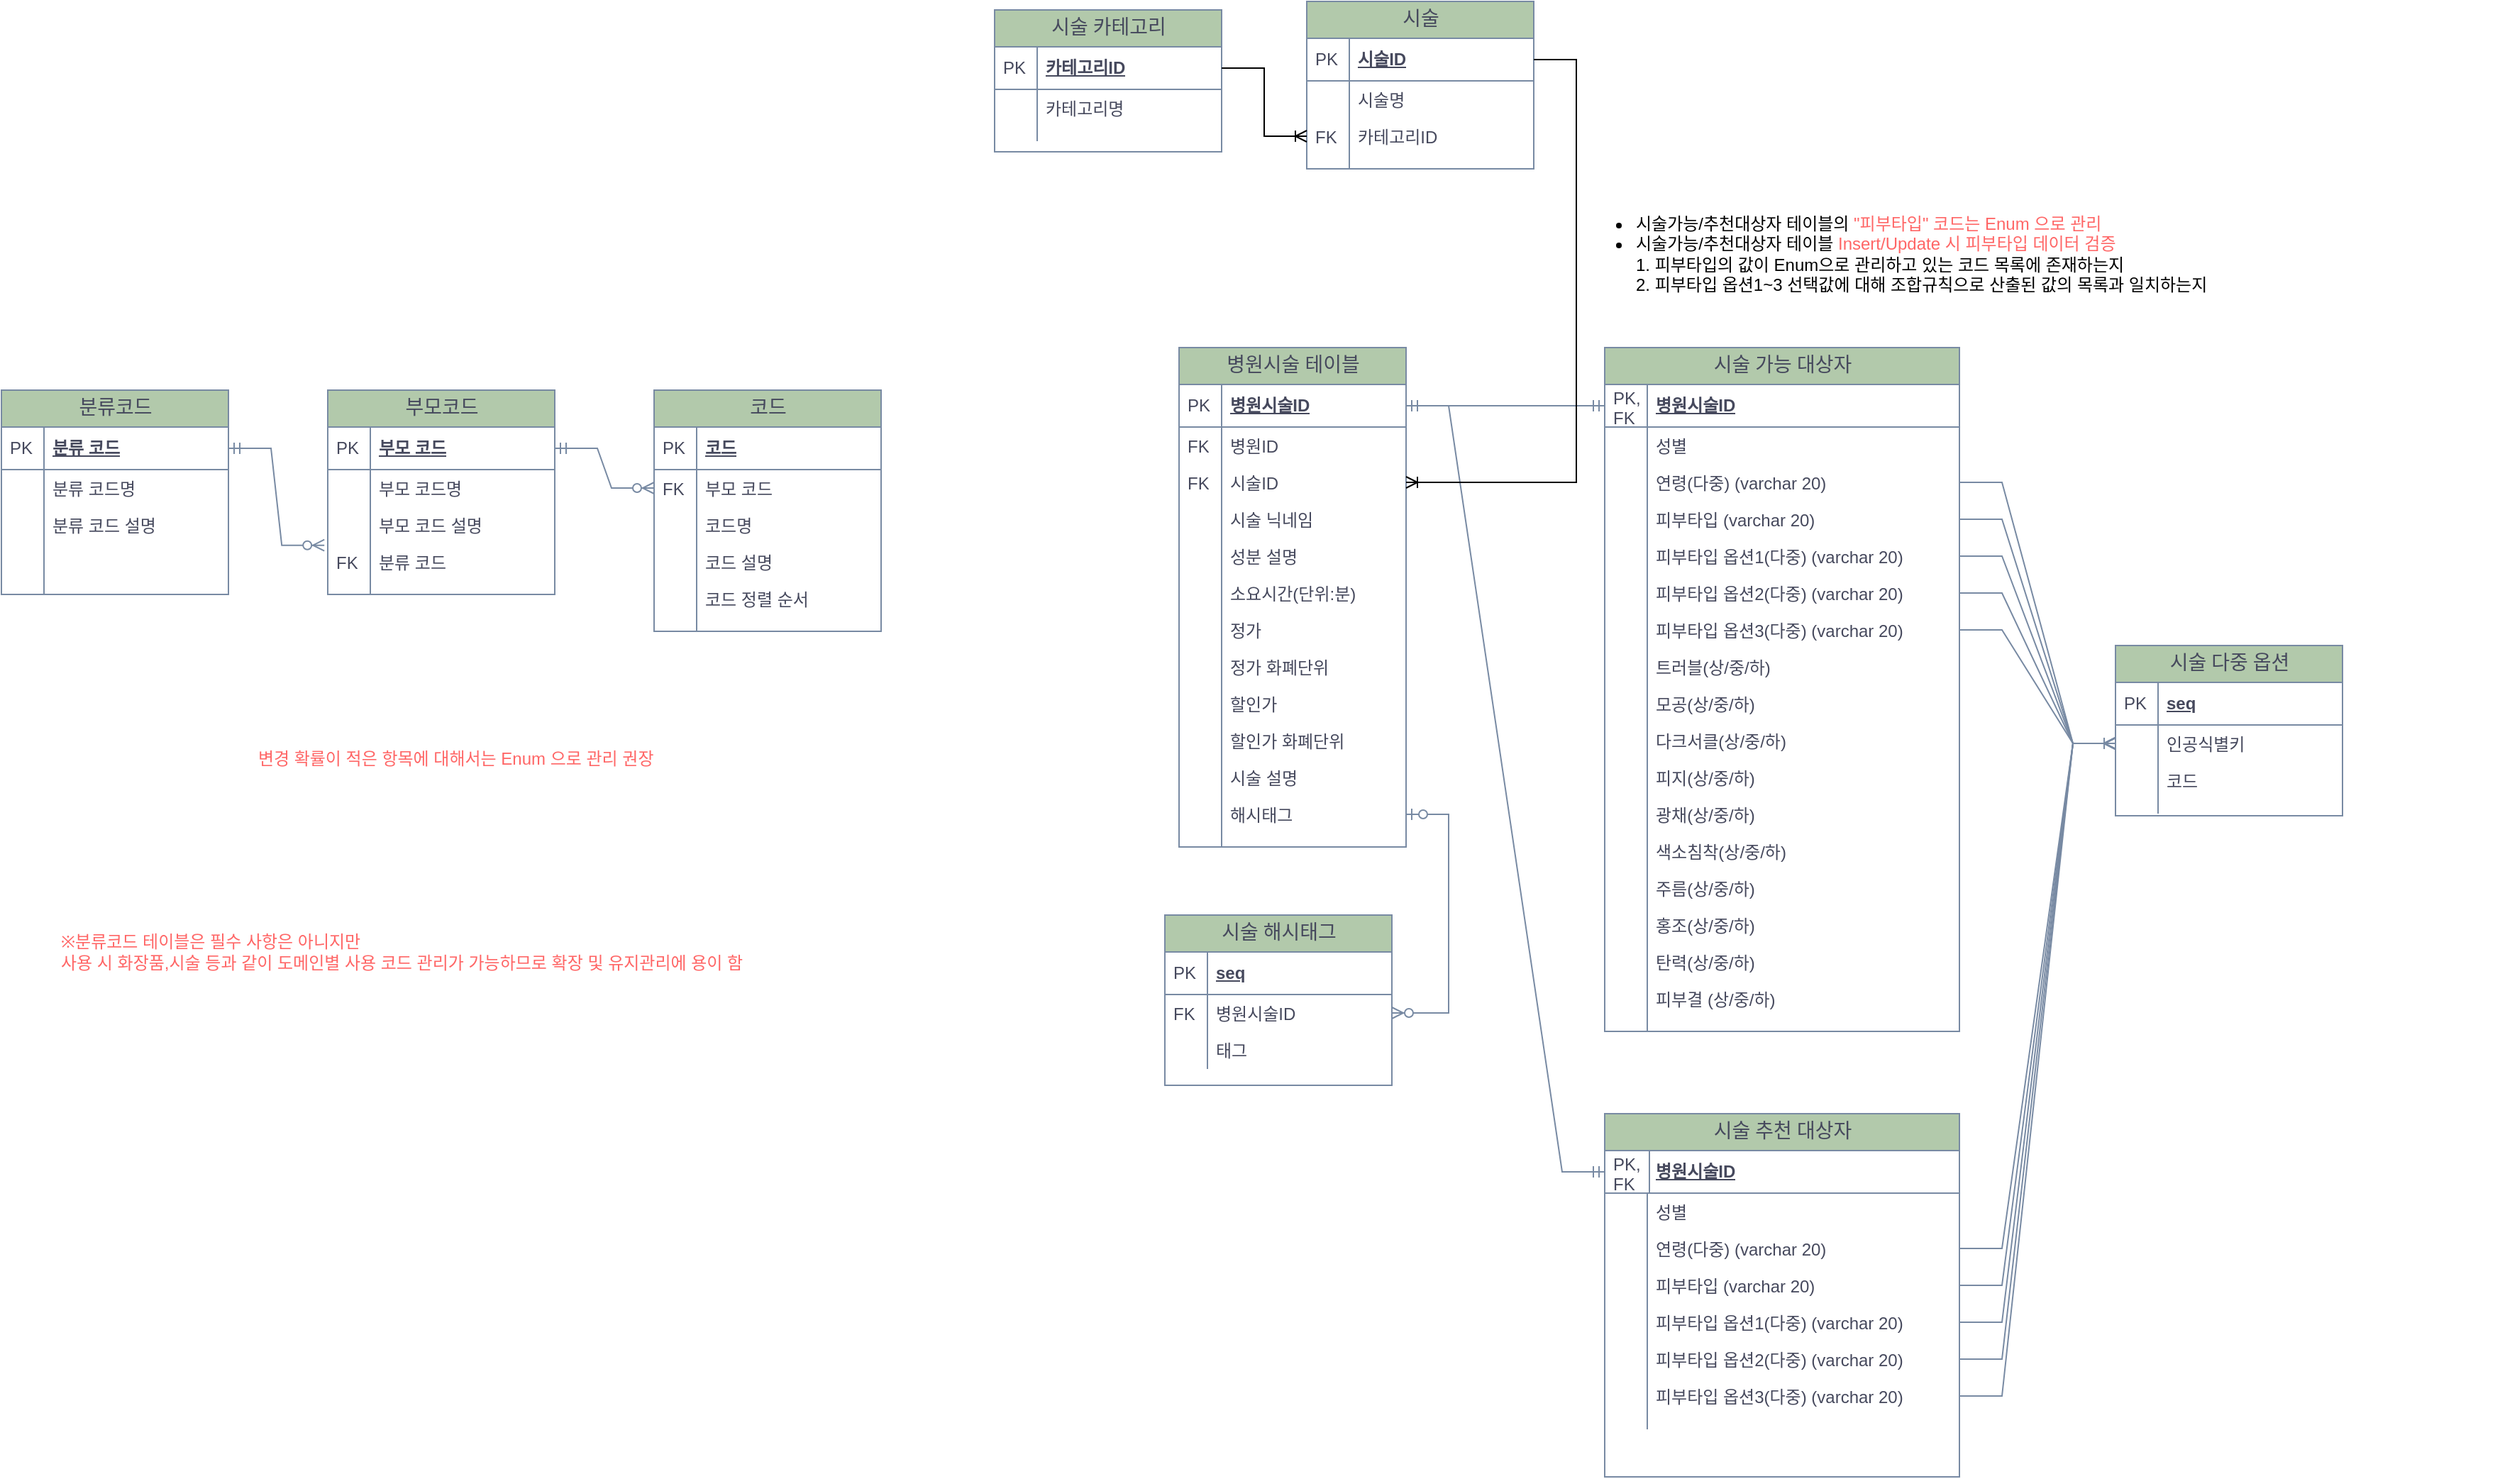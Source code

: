 <mxfile version="21.5.0" type="github">
  <diagram name="Page-1" id="e56a1550-8fbb-45ad-956c-1786394a9013">
    <mxGraphModel dx="2642" dy="1956" grid="1" gridSize="10" guides="1" tooltips="1" connect="1" arrows="1" fold="1" page="1" pageScale="1" pageWidth="1100" pageHeight="850" background="none" math="0" shadow="0">
      <root>
        <mxCell id="0" />
        <mxCell id="1" parent="0" />
        <mxCell id="s8aTRHkVXZxyGGqHwzvx-2" value="시술 가능 대상자" style="swimlane;html=1;fontStyle=0;childLayout=stackLayout;horizontal=1;startSize=26;fillColor=#B2C9AB;horizontalStack=0;resizeParent=1;resizeLast=0;collapsible=1;marginBottom=0;swimlaneFillColor=#ffffff;align=center;rounded=0;shadow=0;comic=0;labelBackgroundColor=none;strokeWidth=1;fontFamily=Verdana;fontSize=14;strokeColor=#788AA3;fontColor=#46495D;" parent="1" vertex="1">
          <mxGeometry x="460" y="20" width="250" height="482" as="geometry" />
        </mxCell>
        <mxCell id="s8aTRHkVXZxyGGqHwzvx-3" value="병원시술ID" style="shape=partialRectangle;top=0;left=0;right=0;bottom=1;html=1;align=left;verticalAlign=middle;fillColor=none;spacingLeft=34;spacingRight=4;whiteSpace=wrap;overflow=hidden;rotatable=0;points=[[0,0.5],[1,0.5]];portConstraint=eastwest;dropTarget=0;fontStyle=5;labelBackgroundColor=none;strokeColor=#788AA3;fontColor=#46495D;" parent="s8aTRHkVXZxyGGqHwzvx-2" vertex="1">
          <mxGeometry y="26" width="250" height="30" as="geometry" />
        </mxCell>
        <mxCell id="s8aTRHkVXZxyGGqHwzvx-4" value="PK, FK" style="shape=partialRectangle;top=0;left=0;bottom=0;html=1;fillColor=none;align=left;verticalAlign=middle;spacingLeft=4;spacingRight=4;whiteSpace=wrap;overflow=hidden;rotatable=0;points=[];portConstraint=eastwest;part=1;labelBackgroundColor=none;strokeColor=#788AA3;fontColor=#46495D;" parent="s8aTRHkVXZxyGGqHwzvx-3" vertex="1" connectable="0">
          <mxGeometry width="30" height="30" as="geometry" />
        </mxCell>
        <mxCell id="s8aTRHkVXZxyGGqHwzvx-9" value="성별" style="shape=partialRectangle;top=0;left=0;right=0;bottom=0;html=1;align=left;verticalAlign=top;fillColor=none;spacingLeft=34;spacingRight=4;whiteSpace=wrap;overflow=hidden;rotatable=0;points=[[0,0.5],[1,0.5]];portConstraint=eastwest;dropTarget=0;labelBackgroundColor=none;strokeColor=#788AA3;fontColor=#46495D;" parent="s8aTRHkVXZxyGGqHwzvx-2" vertex="1">
          <mxGeometry y="56" width="250" height="26" as="geometry" />
        </mxCell>
        <mxCell id="s8aTRHkVXZxyGGqHwzvx-10" value="" style="shape=partialRectangle;top=0;left=0;bottom=0;html=1;fillColor=none;align=left;verticalAlign=top;spacingLeft=4;spacingRight=4;whiteSpace=wrap;overflow=hidden;rotatable=0;points=[];portConstraint=eastwest;part=1;labelBackgroundColor=none;strokeColor=#788AA3;fontColor=#46495D;" parent="s8aTRHkVXZxyGGqHwzvx-9" vertex="1" connectable="0">
          <mxGeometry width="30" height="26" as="geometry" />
        </mxCell>
        <mxCell id="s8aTRHkVXZxyGGqHwzvx-5" value="연령(다중) (varchar 20)" style="shape=partialRectangle;top=0;left=0;right=0;bottom=0;html=1;align=left;verticalAlign=top;fillColor=none;spacingLeft=34;spacingRight=4;whiteSpace=wrap;overflow=hidden;rotatable=0;points=[[0,0.5],[1,0.5]];portConstraint=eastwest;dropTarget=0;labelBackgroundColor=none;strokeColor=#788AA3;fontColor=#46495D;" parent="s8aTRHkVXZxyGGqHwzvx-2" vertex="1">
          <mxGeometry y="82" width="250" height="26" as="geometry" />
        </mxCell>
        <mxCell id="s8aTRHkVXZxyGGqHwzvx-6" value="" style="shape=partialRectangle;top=0;left=0;bottom=0;html=1;fillColor=none;align=left;verticalAlign=top;spacingLeft=4;spacingRight=4;whiteSpace=wrap;overflow=hidden;rotatable=0;points=[];portConstraint=eastwest;part=1;labelBackgroundColor=none;strokeColor=#788AA3;fontColor=#46495D;" parent="s8aTRHkVXZxyGGqHwzvx-5" vertex="1" connectable="0">
          <mxGeometry width="30" height="26" as="geometry" />
        </mxCell>
        <mxCell id="s8aTRHkVXZxyGGqHwzvx-19" value="피부타입 (varchar 20)" style="shape=partialRectangle;top=0;left=0;right=0;bottom=0;html=1;align=left;verticalAlign=top;fillColor=none;spacingLeft=34;spacingRight=4;whiteSpace=wrap;overflow=hidden;rotatable=0;points=[[0,0.5],[1,0.5]];portConstraint=eastwest;dropTarget=0;labelBackgroundColor=none;strokeColor=#788AA3;fontColor=#46495D;" parent="s8aTRHkVXZxyGGqHwzvx-2" vertex="1">
          <mxGeometry y="108" width="250" height="26" as="geometry" />
        </mxCell>
        <mxCell id="s8aTRHkVXZxyGGqHwzvx-20" value="" style="shape=partialRectangle;top=0;left=0;bottom=0;html=1;fillColor=none;align=left;verticalAlign=top;spacingLeft=4;spacingRight=4;whiteSpace=wrap;overflow=hidden;rotatable=0;points=[];portConstraint=eastwest;part=1;labelBackgroundColor=none;strokeColor=#788AA3;fontColor=#46495D;" parent="s8aTRHkVXZxyGGqHwzvx-19" vertex="1" connectable="0">
          <mxGeometry width="30" height="26" as="geometry" />
        </mxCell>
        <mxCell id="s8aTRHkVXZxyGGqHwzvx-7" value="피부타입 옵션1(다중) (varchar 20)" style="shape=partialRectangle;top=0;left=0;right=0;bottom=0;html=1;align=left;verticalAlign=top;fillColor=none;spacingLeft=34;spacingRight=4;whiteSpace=wrap;overflow=hidden;rotatable=0;points=[[0,0.5],[1,0.5]];portConstraint=eastwest;dropTarget=0;labelBackgroundColor=none;strokeColor=#788AA3;fontColor=#46495D;" parent="s8aTRHkVXZxyGGqHwzvx-2" vertex="1">
          <mxGeometry y="134" width="250" height="26" as="geometry" />
        </mxCell>
        <mxCell id="s8aTRHkVXZxyGGqHwzvx-8" value="" style="shape=partialRectangle;top=0;left=0;bottom=0;html=1;fillColor=none;align=left;verticalAlign=top;spacingLeft=4;spacingRight=4;whiteSpace=wrap;overflow=hidden;rotatable=0;points=[];portConstraint=eastwest;part=1;labelBackgroundColor=none;strokeColor=#788AA3;fontColor=#46495D;" parent="s8aTRHkVXZxyGGqHwzvx-7" vertex="1" connectable="0">
          <mxGeometry width="30" height="26" as="geometry" />
        </mxCell>
        <mxCell id="s8aTRHkVXZxyGGqHwzvx-17" value="피부타입 옵션2(다중) (varchar 20)" style="shape=partialRectangle;top=0;left=0;right=0;bottom=0;html=1;align=left;verticalAlign=top;fillColor=none;spacingLeft=34;spacingRight=4;whiteSpace=wrap;overflow=hidden;rotatable=0;points=[[0,0.5],[1,0.5]];portConstraint=eastwest;dropTarget=0;labelBackgroundColor=none;strokeColor=#788AA3;fontColor=#46495D;" parent="s8aTRHkVXZxyGGqHwzvx-2" vertex="1">
          <mxGeometry y="160" width="250" height="26" as="geometry" />
        </mxCell>
        <mxCell id="s8aTRHkVXZxyGGqHwzvx-18" value="" style="shape=partialRectangle;top=0;left=0;bottom=0;html=1;fillColor=none;align=left;verticalAlign=top;spacingLeft=4;spacingRight=4;whiteSpace=wrap;overflow=hidden;rotatable=0;points=[];portConstraint=eastwest;part=1;labelBackgroundColor=none;strokeColor=#788AA3;fontColor=#46495D;" parent="s8aTRHkVXZxyGGqHwzvx-17" vertex="1" connectable="0">
          <mxGeometry width="30" height="26" as="geometry" />
        </mxCell>
        <mxCell id="s8aTRHkVXZxyGGqHwzvx-21" value="피부타입 옵션3(다중) (varchar 20)" style="shape=partialRectangle;top=0;left=0;right=0;bottom=0;html=1;align=left;verticalAlign=top;fillColor=none;spacingLeft=34;spacingRight=4;whiteSpace=wrap;overflow=hidden;rotatable=0;points=[[0,0.5],[1,0.5]];portConstraint=eastwest;dropTarget=0;labelBackgroundColor=none;strokeColor=#788AA3;fontColor=#46495D;" parent="s8aTRHkVXZxyGGqHwzvx-2" vertex="1">
          <mxGeometry y="186" width="250" height="26" as="geometry" />
        </mxCell>
        <mxCell id="s8aTRHkVXZxyGGqHwzvx-22" value="" style="shape=partialRectangle;top=0;left=0;bottom=0;html=1;fillColor=none;align=left;verticalAlign=top;spacingLeft=4;spacingRight=4;whiteSpace=wrap;overflow=hidden;rotatable=0;points=[];portConstraint=eastwest;part=1;labelBackgroundColor=none;strokeColor=#788AA3;fontColor=#46495D;" parent="s8aTRHkVXZxyGGqHwzvx-21" vertex="1" connectable="0">
          <mxGeometry width="30" height="26" as="geometry" />
        </mxCell>
        <mxCell id="suNme6-eA1xpTHc4A4N6-21" value="트러블(상/중/하)" style="shape=partialRectangle;top=0;left=0;right=0;bottom=0;html=1;align=left;verticalAlign=top;fillColor=none;spacingLeft=34;spacingRight=4;whiteSpace=wrap;overflow=hidden;rotatable=0;points=[[0,0.5],[1,0.5]];portConstraint=eastwest;dropTarget=0;labelBackgroundColor=none;strokeColor=#788AA3;fontColor=#46495D;" parent="s8aTRHkVXZxyGGqHwzvx-2" vertex="1">
          <mxGeometry y="212" width="250" height="26" as="geometry" />
        </mxCell>
        <mxCell id="suNme6-eA1xpTHc4A4N6-22" value="" style="shape=partialRectangle;top=0;left=0;bottom=0;html=1;fillColor=none;align=left;verticalAlign=top;spacingLeft=4;spacingRight=4;whiteSpace=wrap;overflow=hidden;rotatable=0;points=[];portConstraint=eastwest;part=1;labelBackgroundColor=none;strokeColor=#788AA3;fontColor=#46495D;" parent="suNme6-eA1xpTHc4A4N6-21" vertex="1" connectable="0">
          <mxGeometry width="30" height="26" as="geometry" />
        </mxCell>
        <mxCell id="suNme6-eA1xpTHc4A4N6-39" value="모공(상/중/하)" style="shape=partialRectangle;top=0;left=0;right=0;bottom=0;html=1;align=left;verticalAlign=top;fillColor=none;spacingLeft=34;spacingRight=4;whiteSpace=wrap;overflow=hidden;rotatable=0;points=[[0,0.5],[1,0.5]];portConstraint=eastwest;dropTarget=0;labelBackgroundColor=none;strokeColor=#788AA3;fontColor=#46495D;" parent="s8aTRHkVXZxyGGqHwzvx-2" vertex="1">
          <mxGeometry y="238" width="250" height="26" as="geometry" />
        </mxCell>
        <mxCell id="suNme6-eA1xpTHc4A4N6-40" value="" style="shape=partialRectangle;top=0;left=0;bottom=0;html=1;fillColor=none;align=left;verticalAlign=top;spacingLeft=4;spacingRight=4;whiteSpace=wrap;overflow=hidden;rotatable=0;points=[];portConstraint=eastwest;part=1;labelBackgroundColor=none;strokeColor=#788AA3;fontColor=#46495D;" parent="suNme6-eA1xpTHc4A4N6-39" vertex="1" connectable="0">
          <mxGeometry width="30" height="26" as="geometry" />
        </mxCell>
        <mxCell id="suNme6-eA1xpTHc4A4N6-37" value="다크서클(상/중/하)" style="shape=partialRectangle;top=0;left=0;right=0;bottom=0;html=1;align=left;verticalAlign=top;fillColor=none;spacingLeft=34;spacingRight=4;whiteSpace=wrap;overflow=hidden;rotatable=0;points=[[0,0.5],[1,0.5]];portConstraint=eastwest;dropTarget=0;labelBackgroundColor=none;strokeColor=#788AA3;fontColor=#46495D;" parent="s8aTRHkVXZxyGGqHwzvx-2" vertex="1">
          <mxGeometry y="264" width="250" height="26" as="geometry" />
        </mxCell>
        <mxCell id="suNme6-eA1xpTHc4A4N6-38" value="" style="shape=partialRectangle;top=0;left=0;bottom=0;html=1;fillColor=none;align=left;verticalAlign=top;spacingLeft=4;spacingRight=4;whiteSpace=wrap;overflow=hidden;rotatable=0;points=[];portConstraint=eastwest;part=1;labelBackgroundColor=none;strokeColor=#788AA3;fontColor=#46495D;" parent="suNme6-eA1xpTHc4A4N6-37" vertex="1" connectable="0">
          <mxGeometry width="30" height="26" as="geometry" />
        </mxCell>
        <mxCell id="suNme6-eA1xpTHc4A4N6-35" value="피지(상/중/하)" style="shape=partialRectangle;top=0;left=0;right=0;bottom=0;html=1;align=left;verticalAlign=top;fillColor=none;spacingLeft=34;spacingRight=4;whiteSpace=wrap;overflow=hidden;rotatable=0;points=[[0,0.5],[1,0.5]];portConstraint=eastwest;dropTarget=0;labelBackgroundColor=none;strokeColor=#788AA3;fontColor=#46495D;" parent="s8aTRHkVXZxyGGqHwzvx-2" vertex="1">
          <mxGeometry y="290" width="250" height="26" as="geometry" />
        </mxCell>
        <mxCell id="suNme6-eA1xpTHc4A4N6-36" value="" style="shape=partialRectangle;top=0;left=0;bottom=0;html=1;fillColor=none;align=left;verticalAlign=top;spacingLeft=4;spacingRight=4;whiteSpace=wrap;overflow=hidden;rotatable=0;points=[];portConstraint=eastwest;part=1;labelBackgroundColor=none;strokeColor=#788AA3;fontColor=#46495D;" parent="suNme6-eA1xpTHc4A4N6-35" vertex="1" connectable="0">
          <mxGeometry width="30" height="26" as="geometry" />
        </mxCell>
        <mxCell id="suNme6-eA1xpTHc4A4N6-33" value="광채(상/중/하)" style="shape=partialRectangle;top=0;left=0;right=0;bottom=0;html=1;align=left;verticalAlign=top;fillColor=none;spacingLeft=34;spacingRight=4;whiteSpace=wrap;overflow=hidden;rotatable=0;points=[[0,0.5],[1,0.5]];portConstraint=eastwest;dropTarget=0;labelBackgroundColor=none;strokeColor=#788AA3;fontColor=#46495D;" parent="s8aTRHkVXZxyGGqHwzvx-2" vertex="1">
          <mxGeometry y="316" width="250" height="26" as="geometry" />
        </mxCell>
        <mxCell id="suNme6-eA1xpTHc4A4N6-34" value="" style="shape=partialRectangle;top=0;left=0;bottom=0;html=1;fillColor=none;align=left;verticalAlign=top;spacingLeft=4;spacingRight=4;whiteSpace=wrap;overflow=hidden;rotatable=0;points=[];portConstraint=eastwest;part=1;labelBackgroundColor=none;strokeColor=#788AA3;fontColor=#46495D;" parent="suNme6-eA1xpTHc4A4N6-33" vertex="1" connectable="0">
          <mxGeometry width="30" height="26" as="geometry" />
        </mxCell>
        <mxCell id="suNme6-eA1xpTHc4A4N6-31" value="색소침착(상/중/하)" style="shape=partialRectangle;top=0;left=0;right=0;bottom=0;html=1;align=left;verticalAlign=top;fillColor=none;spacingLeft=34;spacingRight=4;whiteSpace=wrap;overflow=hidden;rotatable=0;points=[[0,0.5],[1,0.5]];portConstraint=eastwest;dropTarget=0;labelBackgroundColor=none;strokeColor=#788AA3;fontColor=#46495D;" parent="s8aTRHkVXZxyGGqHwzvx-2" vertex="1">
          <mxGeometry y="342" width="250" height="26" as="geometry" />
        </mxCell>
        <mxCell id="suNme6-eA1xpTHc4A4N6-32" value="" style="shape=partialRectangle;top=0;left=0;bottom=0;html=1;fillColor=none;align=left;verticalAlign=top;spacingLeft=4;spacingRight=4;whiteSpace=wrap;overflow=hidden;rotatable=0;points=[];portConstraint=eastwest;part=1;labelBackgroundColor=none;strokeColor=#788AA3;fontColor=#46495D;" parent="suNme6-eA1xpTHc4A4N6-31" vertex="1" connectable="0">
          <mxGeometry width="30" height="26" as="geometry" />
        </mxCell>
        <mxCell id="suNme6-eA1xpTHc4A4N6-29" value="주름(상/중/하)" style="shape=partialRectangle;top=0;left=0;right=0;bottom=0;html=1;align=left;verticalAlign=top;fillColor=none;spacingLeft=34;spacingRight=4;whiteSpace=wrap;overflow=hidden;rotatable=0;points=[[0,0.5],[1,0.5]];portConstraint=eastwest;dropTarget=0;labelBackgroundColor=none;strokeColor=#788AA3;fontColor=#46495D;" parent="s8aTRHkVXZxyGGqHwzvx-2" vertex="1">
          <mxGeometry y="368" width="250" height="26" as="geometry" />
        </mxCell>
        <mxCell id="suNme6-eA1xpTHc4A4N6-30" value="" style="shape=partialRectangle;top=0;left=0;bottom=0;html=1;fillColor=none;align=left;verticalAlign=top;spacingLeft=4;spacingRight=4;whiteSpace=wrap;overflow=hidden;rotatable=0;points=[];portConstraint=eastwest;part=1;labelBackgroundColor=none;strokeColor=#788AA3;fontColor=#46495D;" parent="suNme6-eA1xpTHc4A4N6-29" vertex="1" connectable="0">
          <mxGeometry width="30" height="26" as="geometry" />
        </mxCell>
        <mxCell id="suNme6-eA1xpTHc4A4N6-27" value="홍조(상/중/하)" style="shape=partialRectangle;top=0;left=0;right=0;bottom=0;html=1;align=left;verticalAlign=top;fillColor=none;spacingLeft=34;spacingRight=4;whiteSpace=wrap;overflow=hidden;rotatable=0;points=[[0,0.5],[1,0.5]];portConstraint=eastwest;dropTarget=0;labelBackgroundColor=none;strokeColor=#788AA3;fontColor=#46495D;" parent="s8aTRHkVXZxyGGqHwzvx-2" vertex="1">
          <mxGeometry y="394" width="250" height="26" as="geometry" />
        </mxCell>
        <mxCell id="suNme6-eA1xpTHc4A4N6-28" value="" style="shape=partialRectangle;top=0;left=0;bottom=0;html=1;fillColor=none;align=left;verticalAlign=top;spacingLeft=4;spacingRight=4;whiteSpace=wrap;overflow=hidden;rotatable=0;points=[];portConstraint=eastwest;part=1;labelBackgroundColor=none;strokeColor=#788AA3;fontColor=#46495D;" parent="suNme6-eA1xpTHc4A4N6-27" vertex="1" connectable="0">
          <mxGeometry width="30" height="26" as="geometry" />
        </mxCell>
        <mxCell id="suNme6-eA1xpTHc4A4N6-25" value="탄력(상/중/하)" style="shape=partialRectangle;top=0;left=0;right=0;bottom=0;html=1;align=left;verticalAlign=top;fillColor=none;spacingLeft=34;spacingRight=4;whiteSpace=wrap;overflow=hidden;rotatable=0;points=[[0,0.5],[1,0.5]];portConstraint=eastwest;dropTarget=0;labelBackgroundColor=none;strokeColor=#788AA3;fontColor=#46495D;" parent="s8aTRHkVXZxyGGqHwzvx-2" vertex="1">
          <mxGeometry y="420" width="250" height="26" as="geometry" />
        </mxCell>
        <mxCell id="suNme6-eA1xpTHc4A4N6-26" value="" style="shape=partialRectangle;top=0;left=0;bottom=0;html=1;fillColor=none;align=left;verticalAlign=top;spacingLeft=4;spacingRight=4;whiteSpace=wrap;overflow=hidden;rotatable=0;points=[];portConstraint=eastwest;part=1;labelBackgroundColor=none;strokeColor=#788AA3;fontColor=#46495D;" parent="suNme6-eA1xpTHc4A4N6-25" vertex="1" connectable="0">
          <mxGeometry width="30" height="26" as="geometry" />
        </mxCell>
        <mxCell id="suNme6-eA1xpTHc4A4N6-23" value="피부결 (상/중/하)" style="shape=partialRectangle;top=0;left=0;right=0;bottom=0;html=1;align=left;verticalAlign=top;fillColor=none;spacingLeft=34;spacingRight=4;whiteSpace=wrap;overflow=hidden;rotatable=0;points=[[0,0.5],[1,0.5]];portConstraint=eastwest;dropTarget=0;labelBackgroundColor=none;strokeColor=#788AA3;fontColor=#46495D;" parent="s8aTRHkVXZxyGGqHwzvx-2" vertex="1">
          <mxGeometry y="446" width="250" height="26" as="geometry" />
        </mxCell>
        <mxCell id="suNme6-eA1xpTHc4A4N6-24" value="" style="shape=partialRectangle;top=0;left=0;bottom=0;html=1;fillColor=none;align=left;verticalAlign=top;spacingLeft=4;spacingRight=4;whiteSpace=wrap;overflow=hidden;rotatable=0;points=[];portConstraint=eastwest;part=1;labelBackgroundColor=none;strokeColor=#788AA3;fontColor=#46495D;" parent="suNme6-eA1xpTHc4A4N6-23" vertex="1" connectable="0">
          <mxGeometry width="30" height="26" as="geometry" />
        </mxCell>
        <mxCell id="s8aTRHkVXZxyGGqHwzvx-11" value="" style="shape=partialRectangle;top=0;left=0;right=0;bottom=0;html=1;align=left;verticalAlign=top;fillColor=none;spacingLeft=34;spacingRight=4;whiteSpace=wrap;overflow=hidden;rotatable=0;points=[[0,0.5],[1,0.5]];portConstraint=eastwest;dropTarget=0;labelBackgroundColor=none;strokeColor=#788AA3;fontColor=#46495D;" parent="s8aTRHkVXZxyGGqHwzvx-2" vertex="1">
          <mxGeometry y="472" width="250" height="10" as="geometry" />
        </mxCell>
        <mxCell id="s8aTRHkVXZxyGGqHwzvx-12" value="" style="shape=partialRectangle;top=0;left=0;bottom=0;html=1;fillColor=none;align=left;verticalAlign=top;spacingLeft=4;spacingRight=4;whiteSpace=wrap;overflow=hidden;rotatable=0;points=[];portConstraint=eastwest;part=1;labelBackgroundColor=none;strokeColor=#788AA3;fontColor=#46495D;" parent="s8aTRHkVXZxyGGqHwzvx-11" vertex="1" connectable="0">
          <mxGeometry width="30" height="10" as="geometry" />
        </mxCell>
        <mxCell id="s8aTRHkVXZxyGGqHwzvx-37" value="시술 추천 대상자" style="swimlane;html=1;fontStyle=0;childLayout=stackLayout;horizontal=1;startSize=26;fillColor=#B2C9AB;horizontalStack=0;resizeParent=1;resizeLast=0;collapsible=1;marginBottom=0;swimlaneFillColor=#ffffff;align=center;rounded=0;shadow=0;comic=0;labelBackgroundColor=none;strokeWidth=1;fontFamily=Verdana;fontSize=14;strokeColor=#788AA3;fontColor=#46495D;" parent="1" vertex="1">
          <mxGeometry x="460" y="560" width="250" height="256" as="geometry" />
        </mxCell>
        <mxCell id="s8aTRHkVXZxyGGqHwzvx-38" value="병원시술ID" style="shape=partialRectangle;top=0;left=0;right=0;bottom=1;html=1;align=left;verticalAlign=middle;fillColor=none;spacingLeft=34;spacingRight=4;whiteSpace=wrap;overflow=hidden;rotatable=0;points=[[0,0.5],[1,0.5]];portConstraint=eastwest;dropTarget=0;fontStyle=5;labelBackgroundColor=none;strokeColor=#788AA3;fontColor=#46495D;" parent="s8aTRHkVXZxyGGqHwzvx-37" vertex="1">
          <mxGeometry y="26" width="250" height="30" as="geometry" />
        </mxCell>
        <mxCell id="s8aTRHkVXZxyGGqHwzvx-39" value="PK, FK" style="shape=partialRectangle;top=0;left=0;bottom=0;html=1;fillColor=none;align=left;verticalAlign=middle;spacingLeft=4;spacingRight=4;whiteSpace=wrap;overflow=hidden;rotatable=0;points=[];portConstraint=eastwest;part=1;labelBackgroundColor=none;strokeColor=#788AA3;fontColor=#46495D;" parent="s8aTRHkVXZxyGGqHwzvx-38" vertex="1" connectable="0">
          <mxGeometry width="31.5" height="30" as="geometry" />
        </mxCell>
        <mxCell id="s8aTRHkVXZxyGGqHwzvx-40" value="성별" style="shape=partialRectangle;top=0;left=0;right=0;bottom=0;html=1;align=left;verticalAlign=top;fillColor=none;spacingLeft=34;spacingRight=4;whiteSpace=wrap;overflow=hidden;rotatable=0;points=[[0,0.5],[1,0.5]];portConstraint=eastwest;dropTarget=0;labelBackgroundColor=none;strokeColor=#788AA3;fontColor=#46495D;" parent="s8aTRHkVXZxyGGqHwzvx-37" vertex="1">
          <mxGeometry y="56" width="250" height="26" as="geometry" />
        </mxCell>
        <mxCell id="s8aTRHkVXZxyGGqHwzvx-41" value="" style="shape=partialRectangle;top=0;left=0;bottom=0;html=1;fillColor=none;align=left;verticalAlign=top;spacingLeft=4;spacingRight=4;whiteSpace=wrap;overflow=hidden;rotatable=0;points=[];portConstraint=eastwest;part=1;labelBackgroundColor=none;strokeColor=#788AA3;fontColor=#46495D;" parent="s8aTRHkVXZxyGGqHwzvx-40" vertex="1" connectable="0">
          <mxGeometry width="30" height="26" as="geometry" />
        </mxCell>
        <mxCell id="s8aTRHkVXZxyGGqHwzvx-42" value="연령(다중) (varchar 20)" style="shape=partialRectangle;top=0;left=0;right=0;bottom=0;html=1;align=left;verticalAlign=top;fillColor=none;spacingLeft=34;spacingRight=4;whiteSpace=wrap;overflow=hidden;rotatable=0;points=[[0,0.5],[1,0.5]];portConstraint=eastwest;dropTarget=0;labelBackgroundColor=none;strokeColor=#788AA3;fontColor=#46495D;" parent="s8aTRHkVXZxyGGqHwzvx-37" vertex="1">
          <mxGeometry y="82" width="250" height="26" as="geometry" />
        </mxCell>
        <mxCell id="s8aTRHkVXZxyGGqHwzvx-43" value="" style="shape=partialRectangle;top=0;left=0;bottom=0;html=1;fillColor=none;align=left;verticalAlign=top;spacingLeft=4;spacingRight=4;whiteSpace=wrap;overflow=hidden;rotatable=0;points=[];portConstraint=eastwest;part=1;labelBackgroundColor=none;strokeColor=#788AA3;fontColor=#46495D;" parent="s8aTRHkVXZxyGGqHwzvx-42" vertex="1" connectable="0">
          <mxGeometry width="30" height="26" as="geometry" />
        </mxCell>
        <mxCell id="s8aTRHkVXZxyGGqHwzvx-50" value="피부타입 (varchar 20)" style="shape=partialRectangle;top=0;left=0;right=0;bottom=0;html=1;align=left;verticalAlign=top;fillColor=none;spacingLeft=34;spacingRight=4;whiteSpace=wrap;overflow=hidden;rotatable=0;points=[[0,0.5],[1,0.5]];portConstraint=eastwest;dropTarget=0;labelBackgroundColor=none;strokeColor=#788AA3;fontColor=#46495D;" parent="s8aTRHkVXZxyGGqHwzvx-37" vertex="1">
          <mxGeometry y="108" width="250" height="26" as="geometry" />
        </mxCell>
        <mxCell id="s8aTRHkVXZxyGGqHwzvx-51" value="" style="shape=partialRectangle;top=0;left=0;bottom=0;html=1;fillColor=none;align=left;verticalAlign=top;spacingLeft=4;spacingRight=4;whiteSpace=wrap;overflow=hidden;rotatable=0;points=[];portConstraint=eastwest;part=1;labelBackgroundColor=none;strokeColor=#788AA3;fontColor=#46495D;" parent="s8aTRHkVXZxyGGqHwzvx-50" vertex="1" connectable="0">
          <mxGeometry width="30" height="26" as="geometry" />
        </mxCell>
        <mxCell id="s8aTRHkVXZxyGGqHwzvx-44" value="피부타입 옵션1(다중) (varchar 20)" style="shape=partialRectangle;top=0;left=0;right=0;bottom=0;html=1;align=left;verticalAlign=top;fillColor=none;spacingLeft=34;spacingRight=4;whiteSpace=wrap;overflow=hidden;rotatable=0;points=[[0,0.5],[1,0.5]];portConstraint=eastwest;dropTarget=0;labelBackgroundColor=none;strokeColor=#788AA3;fontColor=#46495D;" parent="s8aTRHkVXZxyGGqHwzvx-37" vertex="1">
          <mxGeometry y="134" width="250" height="26" as="geometry" />
        </mxCell>
        <mxCell id="s8aTRHkVXZxyGGqHwzvx-45" value="" style="shape=partialRectangle;top=0;left=0;bottom=0;html=1;fillColor=none;align=left;verticalAlign=top;spacingLeft=4;spacingRight=4;whiteSpace=wrap;overflow=hidden;rotatable=0;points=[];portConstraint=eastwest;part=1;labelBackgroundColor=none;strokeColor=#788AA3;fontColor=#46495D;" parent="s8aTRHkVXZxyGGqHwzvx-44" vertex="1" connectable="0">
          <mxGeometry width="30" height="26" as="geometry" />
        </mxCell>
        <mxCell id="s8aTRHkVXZxyGGqHwzvx-46" value="피부타입 옵션2(다중) (varchar 20)" style="shape=partialRectangle;top=0;left=0;right=0;bottom=0;html=1;align=left;verticalAlign=top;fillColor=none;spacingLeft=34;spacingRight=4;whiteSpace=wrap;overflow=hidden;rotatable=0;points=[[0,0.5],[1,0.5]];portConstraint=eastwest;dropTarget=0;labelBackgroundColor=none;strokeColor=#788AA3;fontColor=#46495D;" parent="s8aTRHkVXZxyGGqHwzvx-37" vertex="1">
          <mxGeometry y="160" width="250" height="26" as="geometry" />
        </mxCell>
        <mxCell id="s8aTRHkVXZxyGGqHwzvx-47" value="" style="shape=partialRectangle;top=0;left=0;bottom=0;html=1;fillColor=none;align=left;verticalAlign=top;spacingLeft=4;spacingRight=4;whiteSpace=wrap;overflow=hidden;rotatable=0;points=[];portConstraint=eastwest;part=1;labelBackgroundColor=none;strokeColor=#788AA3;fontColor=#46495D;" parent="s8aTRHkVXZxyGGqHwzvx-46" vertex="1" connectable="0">
          <mxGeometry width="30" height="26" as="geometry" />
        </mxCell>
        <mxCell id="s8aTRHkVXZxyGGqHwzvx-48" value="피부타입 옵션3(다중) (varchar 20)" style="shape=partialRectangle;top=0;left=0;right=0;bottom=0;html=1;align=left;verticalAlign=top;fillColor=none;spacingLeft=34;spacingRight=4;whiteSpace=wrap;overflow=hidden;rotatable=0;points=[[0,0.5],[1,0.5]];portConstraint=eastwest;dropTarget=0;labelBackgroundColor=none;strokeColor=#788AA3;fontColor=#46495D;" parent="s8aTRHkVXZxyGGqHwzvx-37" vertex="1">
          <mxGeometry y="186" width="250" height="26" as="geometry" />
        </mxCell>
        <mxCell id="s8aTRHkVXZxyGGqHwzvx-49" value="" style="shape=partialRectangle;top=0;left=0;bottom=0;html=1;fillColor=none;align=left;verticalAlign=top;spacingLeft=4;spacingRight=4;whiteSpace=wrap;overflow=hidden;rotatable=0;points=[];portConstraint=eastwest;part=1;labelBackgroundColor=none;strokeColor=#788AA3;fontColor=#46495D;" parent="s8aTRHkVXZxyGGqHwzvx-48" vertex="1" connectable="0">
          <mxGeometry width="30" height="26" as="geometry" />
        </mxCell>
        <mxCell id="s8aTRHkVXZxyGGqHwzvx-54" value="" style="shape=partialRectangle;top=0;left=0;right=0;bottom=0;html=1;align=left;verticalAlign=top;fillColor=none;spacingLeft=34;spacingRight=4;whiteSpace=wrap;overflow=hidden;rotatable=0;points=[[0,0.5],[1,0.5]];portConstraint=eastwest;dropTarget=0;labelBackgroundColor=none;strokeColor=#788AA3;fontColor=#46495D;" parent="s8aTRHkVXZxyGGqHwzvx-37" vertex="1">
          <mxGeometry y="212" width="250" height="10" as="geometry" />
        </mxCell>
        <mxCell id="s8aTRHkVXZxyGGqHwzvx-55" value="" style="shape=partialRectangle;top=0;left=0;bottom=0;html=1;fillColor=none;align=left;verticalAlign=top;spacingLeft=4;spacingRight=4;whiteSpace=wrap;overflow=hidden;rotatable=0;points=[];portConstraint=eastwest;part=1;labelBackgroundColor=none;strokeColor=#788AA3;fontColor=#46495D;" parent="s8aTRHkVXZxyGGqHwzvx-54" vertex="1" connectable="0">
          <mxGeometry width="30" height="10" as="geometry" />
        </mxCell>
        <mxCell id="s8aTRHkVXZxyGGqHwzvx-160" value="병원시술 테이블" style="swimlane;html=1;fontStyle=0;childLayout=stackLayout;horizontal=1;startSize=26;fillColor=#B2C9AB;horizontalStack=0;resizeParent=1;resizeLast=0;collapsible=1;marginBottom=0;swimlaneFillColor=#ffffff;align=center;rounded=0;shadow=0;comic=0;labelBackgroundColor=none;strokeWidth=1;fontFamily=Verdana;fontSize=14;strokeColor=#788AA3;fontColor=#46495D;" parent="1" vertex="1">
          <mxGeometry x="160" y="20" width="160" height="352" as="geometry" />
        </mxCell>
        <mxCell id="s8aTRHkVXZxyGGqHwzvx-161" value="병원시술ID" style="shape=partialRectangle;top=0;left=0;right=0;bottom=1;html=1;align=left;verticalAlign=middle;fillColor=none;spacingLeft=34;spacingRight=4;whiteSpace=wrap;overflow=hidden;rotatable=0;points=[[0,0.5],[1,0.5]];portConstraint=eastwest;dropTarget=0;fontStyle=5;labelBackgroundColor=none;strokeColor=#788AA3;fontColor=#46495D;" parent="s8aTRHkVXZxyGGqHwzvx-160" vertex="1">
          <mxGeometry y="26" width="160" height="30" as="geometry" />
        </mxCell>
        <mxCell id="s8aTRHkVXZxyGGqHwzvx-162" value="PK" style="shape=partialRectangle;top=0;left=0;bottom=0;html=1;fillColor=none;align=left;verticalAlign=middle;spacingLeft=4;spacingRight=4;whiteSpace=wrap;overflow=hidden;rotatable=0;points=[];portConstraint=eastwest;part=1;labelBackgroundColor=none;strokeColor=#788AA3;fontColor=#46495D;" parent="s8aTRHkVXZxyGGqHwzvx-161" vertex="1" connectable="0">
          <mxGeometry width="30" height="30" as="geometry" />
        </mxCell>
        <mxCell id="s8aTRHkVXZxyGGqHwzvx-163" value="병원ID" style="shape=partialRectangle;top=0;left=0;right=0;bottom=0;html=1;align=left;verticalAlign=top;fillColor=none;spacingLeft=34;spacingRight=4;whiteSpace=wrap;overflow=hidden;rotatable=0;points=[[0,0.5],[1,0.5]];portConstraint=eastwest;dropTarget=0;labelBackgroundColor=none;strokeColor=#788AA3;fontColor=#46495D;" parent="s8aTRHkVXZxyGGqHwzvx-160" vertex="1">
          <mxGeometry y="56" width="160" height="26" as="geometry" />
        </mxCell>
        <mxCell id="s8aTRHkVXZxyGGqHwzvx-164" value="FK" style="shape=partialRectangle;top=0;left=0;bottom=0;html=1;fillColor=none;align=left;verticalAlign=top;spacingLeft=4;spacingRight=4;whiteSpace=wrap;overflow=hidden;rotatable=0;points=[];portConstraint=eastwest;part=1;labelBackgroundColor=none;strokeColor=#788AA3;fontColor=#46495D;" parent="s8aTRHkVXZxyGGqHwzvx-163" vertex="1" connectable="0">
          <mxGeometry width="30" height="26" as="geometry" />
        </mxCell>
        <mxCell id="s8aTRHkVXZxyGGqHwzvx-167" value="시술ID" style="shape=partialRectangle;top=0;left=0;right=0;bottom=0;html=1;align=left;verticalAlign=top;fillColor=none;spacingLeft=34;spacingRight=4;whiteSpace=wrap;overflow=hidden;rotatable=0;points=[[0,0.5],[1,0.5]];portConstraint=eastwest;dropTarget=0;labelBackgroundColor=none;strokeColor=#788AA3;fontColor=#46495D;" parent="s8aTRHkVXZxyGGqHwzvx-160" vertex="1">
          <mxGeometry y="82" width="160" height="26" as="geometry" />
        </mxCell>
        <mxCell id="s8aTRHkVXZxyGGqHwzvx-168" value="FK" style="shape=partialRectangle;top=0;left=0;bottom=0;html=1;fillColor=none;align=left;verticalAlign=top;spacingLeft=4;spacingRight=4;whiteSpace=wrap;overflow=hidden;rotatable=0;points=[];portConstraint=eastwest;part=1;labelBackgroundColor=none;strokeColor=#788AA3;fontColor=#46495D;" parent="s8aTRHkVXZxyGGqHwzvx-167" vertex="1" connectable="0">
          <mxGeometry width="30" height="26" as="geometry" />
        </mxCell>
        <mxCell id="s8aTRHkVXZxyGGqHwzvx-169" value="시술 닉네임" style="shape=partialRectangle;top=0;left=0;right=0;bottom=0;html=1;align=left;verticalAlign=top;fillColor=none;spacingLeft=34;spacingRight=4;whiteSpace=wrap;overflow=hidden;rotatable=0;points=[[0,0.5],[1,0.5]];portConstraint=eastwest;dropTarget=0;labelBackgroundColor=none;strokeColor=#788AA3;fontColor=#46495D;" parent="s8aTRHkVXZxyGGqHwzvx-160" vertex="1">
          <mxGeometry y="108" width="160" height="26" as="geometry" />
        </mxCell>
        <mxCell id="s8aTRHkVXZxyGGqHwzvx-170" value="" style="shape=partialRectangle;top=0;left=0;bottom=0;html=1;fillColor=none;align=left;verticalAlign=top;spacingLeft=4;spacingRight=4;whiteSpace=wrap;overflow=hidden;rotatable=0;points=[];portConstraint=eastwest;part=1;labelBackgroundColor=none;strokeColor=#788AA3;fontColor=#46495D;" parent="s8aTRHkVXZxyGGqHwzvx-169" vertex="1" connectable="0">
          <mxGeometry width="30" height="26" as="geometry" />
        </mxCell>
        <mxCell id="N3Z6m8R5QKqXO_m7Msgg-6" value="성분 설명" style="shape=partialRectangle;top=0;left=0;right=0;bottom=0;html=1;align=left;verticalAlign=top;fillColor=none;spacingLeft=34;spacingRight=4;whiteSpace=wrap;overflow=hidden;rotatable=0;points=[[0,0.5],[1,0.5]];portConstraint=eastwest;dropTarget=0;labelBackgroundColor=none;strokeColor=#788AA3;fontColor=#46495D;" parent="s8aTRHkVXZxyGGqHwzvx-160" vertex="1">
          <mxGeometry y="134" width="160" height="26" as="geometry" />
        </mxCell>
        <mxCell id="N3Z6m8R5QKqXO_m7Msgg-7" value="" style="shape=partialRectangle;top=0;left=0;bottom=0;html=1;fillColor=none;align=left;verticalAlign=top;spacingLeft=4;spacingRight=4;whiteSpace=wrap;overflow=hidden;rotatable=0;points=[];portConstraint=eastwest;part=1;labelBackgroundColor=none;strokeColor=#788AA3;fontColor=#46495D;" parent="N3Z6m8R5QKqXO_m7Msgg-6" vertex="1" connectable="0">
          <mxGeometry width="30" height="26" as="geometry" />
        </mxCell>
        <mxCell id="N3Z6m8R5QKqXO_m7Msgg-4" value="소요시간(단위:분)" style="shape=partialRectangle;top=0;left=0;right=0;bottom=0;html=1;align=left;verticalAlign=top;fillColor=none;spacingLeft=34;spacingRight=4;whiteSpace=wrap;overflow=hidden;rotatable=0;points=[[0,0.5],[1,0.5]];portConstraint=eastwest;dropTarget=0;labelBackgroundColor=none;strokeColor=#788AA3;fontColor=#46495D;" parent="s8aTRHkVXZxyGGqHwzvx-160" vertex="1">
          <mxGeometry y="160" width="160" height="26" as="geometry" />
        </mxCell>
        <mxCell id="N3Z6m8R5QKqXO_m7Msgg-5" value="" style="shape=partialRectangle;top=0;left=0;bottom=0;html=1;fillColor=none;align=left;verticalAlign=top;spacingLeft=4;spacingRight=4;whiteSpace=wrap;overflow=hidden;rotatable=0;points=[];portConstraint=eastwest;part=1;labelBackgroundColor=none;strokeColor=#788AA3;fontColor=#46495D;" parent="N3Z6m8R5QKqXO_m7Msgg-4" vertex="1" connectable="0">
          <mxGeometry width="30" height="26" as="geometry" />
        </mxCell>
        <mxCell id="s8aTRHkVXZxyGGqHwzvx-171" value="정가" style="shape=partialRectangle;top=0;left=0;right=0;bottom=0;html=1;align=left;verticalAlign=top;fillColor=none;spacingLeft=34;spacingRight=4;whiteSpace=wrap;overflow=hidden;rotatable=0;points=[[0,0.5],[1,0.5]];portConstraint=eastwest;dropTarget=0;labelBackgroundColor=none;strokeColor=#788AA3;fontColor=#46495D;" parent="s8aTRHkVXZxyGGqHwzvx-160" vertex="1">
          <mxGeometry y="186" width="160" height="26" as="geometry" />
        </mxCell>
        <mxCell id="s8aTRHkVXZxyGGqHwzvx-172" value="" style="shape=partialRectangle;top=0;left=0;bottom=0;html=1;fillColor=none;align=left;verticalAlign=top;spacingLeft=4;spacingRight=4;whiteSpace=wrap;overflow=hidden;rotatable=0;points=[];portConstraint=eastwest;part=1;labelBackgroundColor=none;strokeColor=#788AA3;fontColor=#46495D;" parent="s8aTRHkVXZxyGGqHwzvx-171" vertex="1" connectable="0">
          <mxGeometry width="30" height="26" as="geometry" />
        </mxCell>
        <mxCell id="vIJIQGhLHLDv0Kq7nWMd-1" value="정가 화폐단위" style="shape=partialRectangle;top=0;left=0;right=0;bottom=0;html=1;align=left;verticalAlign=top;fillColor=none;spacingLeft=34;spacingRight=4;whiteSpace=wrap;overflow=hidden;rotatable=0;points=[[0,0.5],[1,0.5]];portConstraint=eastwest;dropTarget=0;labelBackgroundColor=none;strokeColor=#788AA3;fontColor=#46495D;" parent="s8aTRHkVXZxyGGqHwzvx-160" vertex="1">
          <mxGeometry y="212" width="160" height="26" as="geometry" />
        </mxCell>
        <mxCell id="vIJIQGhLHLDv0Kq7nWMd-2" value="" style="shape=partialRectangle;top=0;left=0;bottom=0;html=1;fillColor=none;align=left;verticalAlign=top;spacingLeft=4;spacingRight=4;whiteSpace=wrap;overflow=hidden;rotatable=0;points=[];portConstraint=eastwest;part=1;labelBackgroundColor=none;strokeColor=#788AA3;fontColor=#46495D;" parent="vIJIQGhLHLDv0Kq7nWMd-1" vertex="1" connectable="0">
          <mxGeometry width="30" height="26" as="geometry" />
        </mxCell>
        <mxCell id="suNme6-eA1xpTHc4A4N6-41" value="할인가" style="shape=partialRectangle;top=0;left=0;right=0;bottom=0;html=1;align=left;verticalAlign=top;fillColor=none;spacingLeft=34;spacingRight=4;whiteSpace=wrap;overflow=hidden;rotatable=0;points=[[0,0.5],[1,0.5]];portConstraint=eastwest;dropTarget=0;labelBackgroundColor=none;strokeColor=#788AA3;fontColor=#46495D;" parent="s8aTRHkVXZxyGGqHwzvx-160" vertex="1">
          <mxGeometry y="238" width="160" height="26" as="geometry" />
        </mxCell>
        <mxCell id="suNme6-eA1xpTHc4A4N6-42" value="" style="shape=partialRectangle;top=0;left=0;bottom=0;html=1;fillColor=none;align=left;verticalAlign=top;spacingLeft=4;spacingRight=4;whiteSpace=wrap;overflow=hidden;rotatable=0;points=[];portConstraint=eastwest;part=1;labelBackgroundColor=none;strokeColor=#788AA3;fontColor=#46495D;" parent="suNme6-eA1xpTHc4A4N6-41" vertex="1" connectable="0">
          <mxGeometry width="30" height="26" as="geometry" />
        </mxCell>
        <mxCell id="vIJIQGhLHLDv0Kq7nWMd-3" value="할인가 화폐단위" style="shape=partialRectangle;top=0;left=0;right=0;bottom=0;html=1;align=left;verticalAlign=top;fillColor=none;spacingLeft=34;spacingRight=4;whiteSpace=wrap;overflow=hidden;rotatable=0;points=[[0,0.5],[1,0.5]];portConstraint=eastwest;dropTarget=0;labelBackgroundColor=none;strokeColor=#788AA3;fontColor=#46495D;" parent="s8aTRHkVXZxyGGqHwzvx-160" vertex="1">
          <mxGeometry y="264" width="160" height="26" as="geometry" />
        </mxCell>
        <mxCell id="vIJIQGhLHLDv0Kq7nWMd-4" value="" style="shape=partialRectangle;top=0;left=0;bottom=0;html=1;fillColor=none;align=left;verticalAlign=top;spacingLeft=4;spacingRight=4;whiteSpace=wrap;overflow=hidden;rotatable=0;points=[];portConstraint=eastwest;part=1;labelBackgroundColor=none;strokeColor=#788AA3;fontColor=#46495D;" parent="vIJIQGhLHLDv0Kq7nWMd-3" vertex="1" connectable="0">
          <mxGeometry width="30" height="26" as="geometry" />
        </mxCell>
        <mxCell id="s8aTRHkVXZxyGGqHwzvx-217" value="시술 설명" style="shape=partialRectangle;top=0;left=0;right=0;bottom=0;html=1;align=left;verticalAlign=top;fillColor=none;spacingLeft=34;spacingRight=4;whiteSpace=wrap;overflow=hidden;rotatable=0;points=[[0,0.5],[1,0.5]];portConstraint=eastwest;dropTarget=0;labelBackgroundColor=none;strokeColor=#788AA3;fontColor=#46495D;" parent="s8aTRHkVXZxyGGqHwzvx-160" vertex="1">
          <mxGeometry y="290" width="160" height="26" as="geometry" />
        </mxCell>
        <mxCell id="s8aTRHkVXZxyGGqHwzvx-218" value="" style="shape=partialRectangle;top=0;left=0;bottom=0;html=1;fillColor=none;align=left;verticalAlign=top;spacingLeft=4;spacingRight=4;whiteSpace=wrap;overflow=hidden;rotatable=0;points=[];portConstraint=eastwest;part=1;labelBackgroundColor=none;strokeColor=#788AA3;fontColor=#46495D;" parent="s8aTRHkVXZxyGGqHwzvx-217" vertex="1" connectable="0">
          <mxGeometry width="30" height="26" as="geometry" />
        </mxCell>
        <mxCell id="s8aTRHkVXZxyGGqHwzvx-219" value="해시태그" style="shape=partialRectangle;top=0;left=0;right=0;bottom=0;html=1;align=left;verticalAlign=top;fillColor=none;spacingLeft=34;spacingRight=4;whiteSpace=wrap;overflow=hidden;rotatable=0;points=[[0,0.5],[1,0.5]];portConstraint=eastwest;dropTarget=0;labelBackgroundColor=none;strokeColor=#788AA3;fontColor=#46495D;" parent="s8aTRHkVXZxyGGqHwzvx-160" vertex="1">
          <mxGeometry y="316" width="160" height="26" as="geometry" />
        </mxCell>
        <mxCell id="s8aTRHkVXZxyGGqHwzvx-220" value="" style="shape=partialRectangle;top=0;left=0;bottom=0;html=1;fillColor=none;align=left;verticalAlign=top;spacingLeft=4;spacingRight=4;whiteSpace=wrap;overflow=hidden;rotatable=0;points=[];portConstraint=eastwest;part=1;labelBackgroundColor=none;strokeColor=#788AA3;fontColor=#46495D;" parent="s8aTRHkVXZxyGGqHwzvx-219" vertex="1" connectable="0">
          <mxGeometry width="30" height="26" as="geometry" />
        </mxCell>
        <mxCell id="s8aTRHkVXZxyGGqHwzvx-173" value="" style="shape=partialRectangle;top=0;left=0;right=0;bottom=0;html=1;align=left;verticalAlign=top;fillColor=none;spacingLeft=34;spacingRight=4;whiteSpace=wrap;overflow=hidden;rotatable=0;points=[[0,0.5],[1,0.5]];portConstraint=eastwest;dropTarget=0;labelBackgroundColor=none;strokeColor=#788AA3;fontColor=#46495D;" parent="s8aTRHkVXZxyGGqHwzvx-160" vertex="1">
          <mxGeometry y="342" width="160" height="10" as="geometry" />
        </mxCell>
        <mxCell id="s8aTRHkVXZxyGGqHwzvx-174" value="" style="shape=partialRectangle;top=0;left=0;bottom=0;html=1;fillColor=none;align=left;verticalAlign=top;spacingLeft=4;spacingRight=4;whiteSpace=wrap;overflow=hidden;rotatable=0;points=[];portConstraint=eastwest;part=1;labelBackgroundColor=none;strokeColor=#788AA3;fontColor=#46495D;" parent="s8aTRHkVXZxyGGqHwzvx-173" vertex="1" connectable="0">
          <mxGeometry width="30" height="10" as="geometry" />
        </mxCell>
        <mxCell id="s8aTRHkVXZxyGGqHwzvx-175" value="시술 다중 옵션" style="swimlane;html=1;fontStyle=0;childLayout=stackLayout;horizontal=1;startSize=26;fillColor=#B2C9AB;horizontalStack=0;resizeParent=1;resizeLast=0;collapsible=1;marginBottom=0;swimlaneFillColor=#ffffff;align=center;rounded=0;shadow=0;comic=0;labelBackgroundColor=none;strokeWidth=1;fontFamily=Verdana;fontSize=14;strokeColor=#788AA3;fontColor=#46495D;" parent="1" vertex="1">
          <mxGeometry x="820" y="230" width="160" height="120" as="geometry" />
        </mxCell>
        <mxCell id="s8aTRHkVXZxyGGqHwzvx-176" value="seq" style="shape=partialRectangle;top=0;left=0;right=0;bottom=1;html=1;align=left;verticalAlign=middle;fillColor=none;spacingLeft=34;spacingRight=4;whiteSpace=wrap;overflow=hidden;rotatable=0;points=[[0,0.5],[1,0.5]];portConstraint=eastwest;dropTarget=0;fontStyle=5;labelBackgroundColor=none;strokeColor=#788AA3;fontColor=#46495D;" parent="s8aTRHkVXZxyGGqHwzvx-175" vertex="1">
          <mxGeometry y="26" width="160" height="30" as="geometry" />
        </mxCell>
        <mxCell id="s8aTRHkVXZxyGGqHwzvx-177" value="PK" style="shape=partialRectangle;top=0;left=0;bottom=0;html=1;fillColor=none;align=left;verticalAlign=middle;spacingLeft=4;spacingRight=4;whiteSpace=wrap;overflow=hidden;rotatable=0;points=[];portConstraint=eastwest;part=1;labelBackgroundColor=none;strokeColor=#788AA3;fontColor=#46495D;" parent="s8aTRHkVXZxyGGqHwzvx-176" vertex="1" connectable="0">
          <mxGeometry width="30" height="30" as="geometry" />
        </mxCell>
        <mxCell id="s8aTRHkVXZxyGGqHwzvx-180" value="인공식별키" style="shape=partialRectangle;top=0;left=0;right=0;bottom=0;html=1;align=left;verticalAlign=top;fillColor=none;spacingLeft=34;spacingRight=4;whiteSpace=wrap;overflow=hidden;rotatable=0;points=[[0,0.5],[1,0.5]];portConstraint=eastwest;dropTarget=0;labelBackgroundColor=none;strokeColor=#788AA3;fontColor=#46495D;" parent="s8aTRHkVXZxyGGqHwzvx-175" vertex="1">
          <mxGeometry y="56" width="160" height="26" as="geometry" />
        </mxCell>
        <mxCell id="s8aTRHkVXZxyGGqHwzvx-181" value="" style="shape=partialRectangle;top=0;left=0;bottom=0;html=1;fillColor=none;align=left;verticalAlign=top;spacingLeft=4;spacingRight=4;whiteSpace=wrap;overflow=hidden;rotatable=0;points=[];portConstraint=eastwest;part=1;labelBackgroundColor=none;strokeColor=#788AA3;fontColor=#46495D;" parent="s8aTRHkVXZxyGGqHwzvx-180" vertex="1" connectable="0">
          <mxGeometry width="30" height="26" as="geometry" />
        </mxCell>
        <mxCell id="s8aTRHkVXZxyGGqHwzvx-182" value="코드" style="shape=partialRectangle;top=0;left=0;right=0;bottom=0;html=1;align=left;verticalAlign=top;fillColor=none;spacingLeft=34;spacingRight=4;whiteSpace=wrap;overflow=hidden;rotatable=0;points=[[0,0.5],[1,0.5]];portConstraint=eastwest;dropTarget=0;labelBackgroundColor=none;strokeColor=#788AA3;fontColor=#46495D;" parent="s8aTRHkVXZxyGGqHwzvx-175" vertex="1">
          <mxGeometry y="82" width="160" height="26" as="geometry" />
        </mxCell>
        <mxCell id="s8aTRHkVXZxyGGqHwzvx-183" value="" style="shape=partialRectangle;top=0;left=0;bottom=0;html=1;fillColor=none;align=left;verticalAlign=top;spacingLeft=4;spacingRight=4;whiteSpace=wrap;overflow=hidden;rotatable=0;points=[];portConstraint=eastwest;part=1;labelBackgroundColor=none;strokeColor=#788AA3;fontColor=#46495D;" parent="s8aTRHkVXZxyGGqHwzvx-182" vertex="1" connectable="0">
          <mxGeometry width="30" height="26" as="geometry" />
        </mxCell>
        <mxCell id="s8aTRHkVXZxyGGqHwzvx-188" value="" style="shape=partialRectangle;top=0;left=0;right=0;bottom=0;html=1;align=left;verticalAlign=top;fillColor=none;spacingLeft=34;spacingRight=4;whiteSpace=wrap;overflow=hidden;rotatable=0;points=[[0,0.5],[1,0.5]];portConstraint=eastwest;dropTarget=0;labelBackgroundColor=none;strokeColor=#788AA3;fontColor=#46495D;" parent="s8aTRHkVXZxyGGqHwzvx-175" vertex="1">
          <mxGeometry y="108" width="160" height="10" as="geometry" />
        </mxCell>
        <mxCell id="s8aTRHkVXZxyGGqHwzvx-189" value="" style="shape=partialRectangle;top=0;left=0;bottom=0;html=1;fillColor=none;align=left;verticalAlign=top;spacingLeft=4;spacingRight=4;whiteSpace=wrap;overflow=hidden;rotatable=0;points=[];portConstraint=eastwest;part=1;labelBackgroundColor=none;strokeColor=#788AA3;fontColor=#46495D;" parent="s8aTRHkVXZxyGGqHwzvx-188" vertex="1" connectable="0">
          <mxGeometry width="30" height="10" as="geometry" />
        </mxCell>
        <mxCell id="s8aTRHkVXZxyGGqHwzvx-202" value="" style="edgeStyle=entityRelationEdgeStyle;fontSize=12;html=1;endArrow=ERoneToMany;rounded=0;strokeColor=#788AA3;fontColor=#46495D;fillColor=#B2C9AB;" parent="1" source="s8aTRHkVXZxyGGqHwzvx-5" target="s8aTRHkVXZxyGGqHwzvx-180" edge="1">
          <mxGeometry width="100" height="100" relative="1" as="geometry">
            <mxPoint x="280" y="290" as="sourcePoint" />
            <mxPoint x="380" y="190" as="targetPoint" />
          </mxGeometry>
        </mxCell>
        <mxCell id="s8aTRHkVXZxyGGqHwzvx-203" value="" style="edgeStyle=entityRelationEdgeStyle;fontSize=12;html=1;endArrow=ERoneToMany;rounded=0;strokeColor=#788AA3;fontColor=#46495D;fillColor=#B2C9AB;" parent="1" source="s8aTRHkVXZxyGGqHwzvx-7" target="s8aTRHkVXZxyGGqHwzvx-180" edge="1">
          <mxGeometry width="100" height="100" relative="1" as="geometry">
            <mxPoint x="630" y="151" as="sourcePoint" />
            <mxPoint x="710" y="191" as="targetPoint" />
          </mxGeometry>
        </mxCell>
        <mxCell id="s8aTRHkVXZxyGGqHwzvx-205" value="" style="edgeStyle=entityRelationEdgeStyle;fontSize=12;html=1;endArrow=ERoneToMany;rounded=0;strokeColor=#788AA3;fontColor=#46495D;fillColor=#B2C9AB;" parent="1" source="s8aTRHkVXZxyGGqHwzvx-17" target="s8aTRHkVXZxyGGqHwzvx-180" edge="1">
          <mxGeometry width="100" height="100" relative="1" as="geometry">
            <mxPoint x="640" y="161" as="sourcePoint" />
            <mxPoint x="720" y="201" as="targetPoint" />
          </mxGeometry>
        </mxCell>
        <mxCell id="s8aTRHkVXZxyGGqHwzvx-206" value="" style="edgeStyle=entityRelationEdgeStyle;fontSize=12;html=1;endArrow=ERoneToMany;rounded=0;strokeColor=#788AA3;fontColor=#46495D;fillColor=#B2C9AB;" parent="1" source="s8aTRHkVXZxyGGqHwzvx-21" target="s8aTRHkVXZxyGGqHwzvx-180" edge="1">
          <mxGeometry width="100" height="100" relative="1" as="geometry">
            <mxPoint x="650" y="171" as="sourcePoint" />
            <mxPoint x="730" y="211" as="targetPoint" />
          </mxGeometry>
        </mxCell>
        <mxCell id="s8aTRHkVXZxyGGqHwzvx-207" value="" style="edgeStyle=entityRelationEdgeStyle;fontSize=12;html=1;endArrow=ERoneToMany;rounded=0;strokeColor=#788AA3;fontColor=#46495D;fillColor=#B2C9AB;" parent="1" source="s8aTRHkVXZxyGGqHwzvx-42" target="s8aTRHkVXZxyGGqHwzvx-180" edge="1">
          <mxGeometry width="100" height="100" relative="1" as="geometry">
            <mxPoint x="660" y="181" as="sourcePoint" />
            <mxPoint x="740" y="221" as="targetPoint" />
          </mxGeometry>
        </mxCell>
        <mxCell id="s8aTRHkVXZxyGGqHwzvx-209" value="" style="edgeStyle=entityRelationEdgeStyle;fontSize=12;html=1;endArrow=ERoneToMany;rounded=0;strokeColor=#788AA3;fontColor=#46495D;fillColor=#B2C9AB;" parent="1" source="s8aTRHkVXZxyGGqHwzvx-46" target="s8aTRHkVXZxyGGqHwzvx-180" edge="1">
          <mxGeometry width="100" height="100" relative="1" as="geometry">
            <mxPoint x="680" y="201" as="sourcePoint" />
            <mxPoint x="760" y="241" as="targetPoint" />
          </mxGeometry>
        </mxCell>
        <mxCell id="s8aTRHkVXZxyGGqHwzvx-210" value="" style="edgeStyle=entityRelationEdgeStyle;fontSize=12;html=1;endArrow=ERoneToMany;rounded=0;strokeColor=#788AA3;fontColor=#46495D;fillColor=#B2C9AB;" parent="1" source="s8aTRHkVXZxyGGqHwzvx-44" target="s8aTRHkVXZxyGGqHwzvx-180" edge="1">
          <mxGeometry width="100" height="100" relative="1" as="geometry">
            <mxPoint x="690" y="211" as="sourcePoint" />
            <mxPoint x="770" y="251" as="targetPoint" />
          </mxGeometry>
        </mxCell>
        <mxCell id="s8aTRHkVXZxyGGqHwzvx-211" value="" style="edgeStyle=entityRelationEdgeStyle;fontSize=12;html=1;endArrow=ERoneToMany;rounded=0;strokeColor=#788AA3;fontColor=#46495D;fillColor=#B2C9AB;" parent="1" source="s8aTRHkVXZxyGGqHwzvx-48" target="s8aTRHkVXZxyGGqHwzvx-180" edge="1">
          <mxGeometry width="100" height="100" relative="1" as="geometry">
            <mxPoint x="700" y="221" as="sourcePoint" />
            <mxPoint x="780" y="261" as="targetPoint" />
          </mxGeometry>
        </mxCell>
        <mxCell id="s8aTRHkVXZxyGGqHwzvx-212" value="" style="edgeStyle=entityRelationEdgeStyle;fontSize=12;html=1;endArrow=ERmandOne;startArrow=ERmandOne;rounded=0;strokeColor=#788AA3;fontColor=#46495D;fillColor=#B2C9AB;" parent="1" source="s8aTRHkVXZxyGGqHwzvx-161" target="s8aTRHkVXZxyGGqHwzvx-3" edge="1">
          <mxGeometry width="100" height="100" relative="1" as="geometry">
            <mxPoint x="280" y="260" as="sourcePoint" />
            <mxPoint x="380" y="160" as="targetPoint" />
          </mxGeometry>
        </mxCell>
        <mxCell id="s8aTRHkVXZxyGGqHwzvx-213" value="" style="edgeStyle=entityRelationEdgeStyle;fontSize=12;html=1;endArrow=ERmandOne;startArrow=ERmandOne;rounded=0;strokeColor=#788AA3;fontColor=#46495D;fillColor=#B2C9AB;" parent="1" source="s8aTRHkVXZxyGGqHwzvx-161" target="s8aTRHkVXZxyGGqHwzvx-38" edge="1">
          <mxGeometry width="100" height="100" relative="1" as="geometry">
            <mxPoint x="330" y="71" as="sourcePoint" />
            <mxPoint x="470" y="69" as="targetPoint" />
          </mxGeometry>
        </mxCell>
        <mxCell id="s8aTRHkVXZxyGGqHwzvx-215" value="" style="edgeStyle=entityRelationEdgeStyle;fontSize=12;html=1;endArrow=ERoneToMany;rounded=0;strokeColor=#788AA3;fontColor=#46495D;fillColor=#B2C9AB;" parent="1" source="s8aTRHkVXZxyGGqHwzvx-50" target="s8aTRHkVXZxyGGqHwzvx-180" edge="1">
          <mxGeometry width="100" height="100" relative="1" as="geometry">
            <mxPoint x="630" y="519" as="sourcePoint" />
            <mxPoint x="740" y="309" as="targetPoint" />
          </mxGeometry>
        </mxCell>
        <mxCell id="s8aTRHkVXZxyGGqHwzvx-216" value="" style="edgeStyle=entityRelationEdgeStyle;fontSize=12;html=1;endArrow=ERoneToMany;rounded=0;strokeColor=#788AA3;fontColor=#46495D;fillColor=#B2C9AB;" parent="1" source="s8aTRHkVXZxyGGqHwzvx-19" target="s8aTRHkVXZxyGGqHwzvx-180" edge="1">
          <mxGeometry width="100" height="100" relative="1" as="geometry">
            <mxPoint x="640" y="529" as="sourcePoint" />
            <mxPoint x="750" y="319" as="targetPoint" />
          </mxGeometry>
        </mxCell>
        <mxCell id="s8aTRHkVXZxyGGqHwzvx-221" value="시술 해시태그" style="swimlane;html=1;fontStyle=0;childLayout=stackLayout;horizontal=1;startSize=26;fillColor=#B2C9AB;horizontalStack=0;resizeParent=1;resizeLast=0;collapsible=1;marginBottom=0;swimlaneFillColor=#ffffff;align=center;rounded=0;shadow=0;comic=0;labelBackgroundColor=none;strokeWidth=1;fontFamily=Verdana;fontSize=14;strokeColor=#788AA3;fontColor=#46495D;" parent="1" vertex="1">
          <mxGeometry x="150" y="420" width="160" height="120" as="geometry" />
        </mxCell>
        <mxCell id="s8aTRHkVXZxyGGqHwzvx-222" value="seq" style="shape=partialRectangle;top=0;left=0;right=0;bottom=1;html=1;align=left;verticalAlign=middle;fillColor=none;spacingLeft=34;spacingRight=4;whiteSpace=wrap;overflow=hidden;rotatable=0;points=[[0,0.5],[1,0.5]];portConstraint=eastwest;dropTarget=0;fontStyle=5;labelBackgroundColor=none;strokeColor=#788AA3;fontColor=#46495D;" parent="s8aTRHkVXZxyGGqHwzvx-221" vertex="1">
          <mxGeometry y="26" width="160" height="30" as="geometry" />
        </mxCell>
        <mxCell id="s8aTRHkVXZxyGGqHwzvx-223" value="PK" style="shape=partialRectangle;top=0;left=0;bottom=0;html=1;fillColor=none;align=left;verticalAlign=middle;spacingLeft=4;spacingRight=4;whiteSpace=wrap;overflow=hidden;rotatable=0;points=[];portConstraint=eastwest;part=1;labelBackgroundColor=none;strokeColor=#788AA3;fontColor=#46495D;" parent="s8aTRHkVXZxyGGqHwzvx-222" vertex="1" connectable="0">
          <mxGeometry width="30" height="30" as="geometry" />
        </mxCell>
        <mxCell id="s8aTRHkVXZxyGGqHwzvx-224" value="병원시술ID" style="shape=partialRectangle;top=0;left=0;right=0;bottom=0;html=1;align=left;verticalAlign=top;fillColor=none;spacingLeft=34;spacingRight=4;whiteSpace=wrap;overflow=hidden;rotatable=0;points=[[0,0.5],[1,0.5]];portConstraint=eastwest;dropTarget=0;labelBackgroundColor=none;strokeColor=#788AA3;fontColor=#46495D;" parent="s8aTRHkVXZxyGGqHwzvx-221" vertex="1">
          <mxGeometry y="56" width="160" height="26" as="geometry" />
        </mxCell>
        <mxCell id="s8aTRHkVXZxyGGqHwzvx-225" value="FK" style="shape=partialRectangle;top=0;left=0;bottom=0;html=1;fillColor=none;align=left;verticalAlign=top;spacingLeft=4;spacingRight=4;whiteSpace=wrap;overflow=hidden;rotatable=0;points=[];portConstraint=eastwest;part=1;labelBackgroundColor=none;strokeColor=#788AA3;fontColor=#46495D;" parent="s8aTRHkVXZxyGGqHwzvx-224" vertex="1" connectable="0">
          <mxGeometry width="30" height="26" as="geometry" />
        </mxCell>
        <mxCell id="s8aTRHkVXZxyGGqHwzvx-226" value="태그" style="shape=partialRectangle;top=0;left=0;right=0;bottom=0;html=1;align=left;verticalAlign=top;fillColor=none;spacingLeft=34;spacingRight=4;whiteSpace=wrap;overflow=hidden;rotatable=0;points=[[0,0.5],[1,0.5]];portConstraint=eastwest;dropTarget=0;labelBackgroundColor=none;strokeColor=#788AA3;fontColor=#46495D;" parent="s8aTRHkVXZxyGGqHwzvx-221" vertex="1">
          <mxGeometry y="82" width="160" height="26" as="geometry" />
        </mxCell>
        <mxCell id="s8aTRHkVXZxyGGqHwzvx-227" value="" style="shape=partialRectangle;top=0;left=0;bottom=0;html=1;fillColor=none;align=left;verticalAlign=top;spacingLeft=4;spacingRight=4;whiteSpace=wrap;overflow=hidden;rotatable=0;points=[];portConstraint=eastwest;part=1;labelBackgroundColor=none;strokeColor=#788AA3;fontColor=#46495D;" parent="s8aTRHkVXZxyGGqHwzvx-226" vertex="1" connectable="0">
          <mxGeometry width="30" height="26" as="geometry" />
        </mxCell>
        <mxCell id="s8aTRHkVXZxyGGqHwzvx-236" value="" style="edgeStyle=entityRelationEdgeStyle;fontSize=12;html=1;endArrow=ERzeroToMany;startArrow=ERzeroToOne;rounded=0;strokeColor=#788AA3;fontColor=#46495D;fillColor=#B2C9AB;" parent="1" source="s8aTRHkVXZxyGGqHwzvx-219" target="s8aTRHkVXZxyGGqHwzvx-224" edge="1">
          <mxGeometry width="100" height="100" relative="1" as="geometry">
            <mxPoint x="280" y="380" as="sourcePoint" />
            <mxPoint x="380" y="280" as="targetPoint" />
          </mxGeometry>
        </mxCell>
        <mxCell id="s8aTRHkVXZxyGGqHwzvx-302" value="부모코드" style="swimlane;html=1;fontStyle=0;childLayout=stackLayout;horizontal=1;startSize=26;fillColor=#B2C9AB;horizontalStack=0;resizeParent=1;resizeLast=0;collapsible=1;marginBottom=0;swimlaneFillColor=#ffffff;align=center;rounded=0;shadow=0;comic=0;labelBackgroundColor=none;strokeWidth=1;fontFamily=Verdana;fontSize=14;strokeColor=#788AA3;fontColor=#46495D;" parent="1" vertex="1">
          <mxGeometry x="-440" y="50" width="160" height="144" as="geometry" />
        </mxCell>
        <mxCell id="s8aTRHkVXZxyGGqHwzvx-303" value="부모 코드" style="shape=partialRectangle;top=0;left=0;right=0;bottom=1;html=1;align=left;verticalAlign=middle;fillColor=none;spacingLeft=34;spacingRight=4;whiteSpace=wrap;overflow=hidden;rotatable=0;points=[[0,0.5],[1,0.5]];portConstraint=eastwest;dropTarget=0;fontStyle=5;labelBackgroundColor=none;strokeColor=#788AA3;fontColor=#46495D;" parent="s8aTRHkVXZxyGGqHwzvx-302" vertex="1">
          <mxGeometry y="26" width="160" height="30" as="geometry" />
        </mxCell>
        <mxCell id="s8aTRHkVXZxyGGqHwzvx-304" value="PK" style="shape=partialRectangle;top=0;left=0;bottom=0;html=1;fillColor=none;align=left;verticalAlign=middle;spacingLeft=4;spacingRight=4;whiteSpace=wrap;overflow=hidden;rotatable=0;points=[];portConstraint=eastwest;part=1;labelBackgroundColor=none;strokeColor=#788AA3;fontColor=#46495D;" parent="s8aTRHkVXZxyGGqHwzvx-303" vertex="1" connectable="0">
          <mxGeometry width="30" height="30" as="geometry" />
        </mxCell>
        <mxCell id="s8aTRHkVXZxyGGqHwzvx-305" value="부모 코드명" style="shape=partialRectangle;top=0;left=0;right=0;bottom=0;html=1;align=left;verticalAlign=top;fillColor=none;spacingLeft=34;spacingRight=4;whiteSpace=wrap;overflow=hidden;rotatable=0;points=[[0,0.5],[1,0.5]];portConstraint=eastwest;dropTarget=0;labelBackgroundColor=none;strokeColor=#788AA3;fontColor=#46495D;" parent="s8aTRHkVXZxyGGqHwzvx-302" vertex="1">
          <mxGeometry y="56" width="160" height="26" as="geometry" />
        </mxCell>
        <mxCell id="s8aTRHkVXZxyGGqHwzvx-306" value="" style="shape=partialRectangle;top=0;left=0;bottom=0;html=1;fillColor=none;align=left;verticalAlign=top;spacingLeft=4;spacingRight=4;whiteSpace=wrap;overflow=hidden;rotatable=0;points=[];portConstraint=eastwest;part=1;labelBackgroundColor=none;strokeColor=#788AA3;fontColor=#46495D;" parent="s8aTRHkVXZxyGGqHwzvx-305" vertex="1" connectable="0">
          <mxGeometry width="30" height="26" as="geometry" />
        </mxCell>
        <mxCell id="s8aTRHkVXZxyGGqHwzvx-309" value="부모 코드 설명" style="shape=partialRectangle;top=0;left=0;right=0;bottom=0;html=1;align=left;verticalAlign=top;fillColor=none;spacingLeft=34;spacingRight=4;whiteSpace=wrap;overflow=hidden;rotatable=0;points=[[0,0.5],[1,0.5]];portConstraint=eastwest;dropTarget=0;labelBackgroundColor=none;strokeColor=#788AA3;fontColor=#46495D;" parent="s8aTRHkVXZxyGGqHwzvx-302" vertex="1">
          <mxGeometry y="82" width="160" height="26" as="geometry" />
        </mxCell>
        <mxCell id="s8aTRHkVXZxyGGqHwzvx-310" value="" style="shape=partialRectangle;top=0;left=0;bottom=0;html=1;fillColor=none;align=left;verticalAlign=top;spacingLeft=4;spacingRight=4;whiteSpace=wrap;overflow=hidden;rotatable=0;points=[];portConstraint=eastwest;part=1;labelBackgroundColor=none;strokeColor=#788AA3;fontColor=#46495D;" parent="s8aTRHkVXZxyGGqHwzvx-309" vertex="1" connectable="0">
          <mxGeometry width="30" height="26" as="geometry" />
        </mxCell>
        <mxCell id="s8aTRHkVXZxyGGqHwzvx-311" value="분류 코드" style="shape=partialRectangle;top=0;left=0;right=0;bottom=0;html=1;align=left;verticalAlign=top;fillColor=none;spacingLeft=34;spacingRight=4;whiteSpace=wrap;overflow=hidden;rotatable=0;points=[[0,0.5],[1,0.5]];portConstraint=eastwest;dropTarget=0;labelBackgroundColor=none;strokeColor=#788AA3;fontColor=#46495D;" parent="s8aTRHkVXZxyGGqHwzvx-302" vertex="1">
          <mxGeometry y="108" width="160" height="26" as="geometry" />
        </mxCell>
        <mxCell id="s8aTRHkVXZxyGGqHwzvx-312" value="FK" style="shape=partialRectangle;top=0;left=0;bottom=0;html=1;fillColor=none;align=left;verticalAlign=top;spacingLeft=4;spacingRight=4;whiteSpace=wrap;overflow=hidden;rotatable=0;points=[];portConstraint=eastwest;part=1;labelBackgroundColor=none;strokeColor=#788AA3;fontColor=#46495D;" parent="s8aTRHkVXZxyGGqHwzvx-311" vertex="1" connectable="0">
          <mxGeometry width="30" height="26" as="geometry" />
        </mxCell>
        <mxCell id="s8aTRHkVXZxyGGqHwzvx-315" value="" style="shape=partialRectangle;top=0;left=0;right=0;bottom=0;html=1;align=left;verticalAlign=top;fillColor=none;spacingLeft=34;spacingRight=4;whiteSpace=wrap;overflow=hidden;rotatable=0;points=[[0,0.5],[1,0.5]];portConstraint=eastwest;dropTarget=0;labelBackgroundColor=none;strokeColor=#788AA3;fontColor=#46495D;" parent="s8aTRHkVXZxyGGqHwzvx-302" vertex="1">
          <mxGeometry y="134" width="160" height="10" as="geometry" />
        </mxCell>
        <mxCell id="s8aTRHkVXZxyGGqHwzvx-316" value="" style="shape=partialRectangle;top=0;left=0;bottom=0;html=1;fillColor=none;align=left;verticalAlign=top;spacingLeft=4;spacingRight=4;whiteSpace=wrap;overflow=hidden;rotatable=0;points=[];portConstraint=eastwest;part=1;labelBackgroundColor=none;strokeColor=#788AA3;fontColor=#46495D;" parent="s8aTRHkVXZxyGGqHwzvx-315" vertex="1" connectable="0">
          <mxGeometry width="30" height="10" as="geometry" />
        </mxCell>
        <mxCell id="s8aTRHkVXZxyGGqHwzvx-317" value="코드" style="swimlane;html=1;fontStyle=0;childLayout=stackLayout;horizontal=1;startSize=26;fillColor=#B2C9AB;horizontalStack=0;resizeParent=1;resizeLast=0;collapsible=1;marginBottom=0;swimlaneFillColor=#ffffff;align=center;rounded=0;shadow=0;comic=0;labelBackgroundColor=none;strokeWidth=1;fontFamily=Verdana;fontSize=14;strokeColor=#788AA3;fontColor=#46495D;" parent="1" vertex="1">
          <mxGeometry x="-210" y="50" width="160" height="170" as="geometry" />
        </mxCell>
        <mxCell id="s8aTRHkVXZxyGGqHwzvx-318" value="코드" style="shape=partialRectangle;top=0;left=0;right=0;bottom=1;html=1;align=left;verticalAlign=middle;fillColor=none;spacingLeft=34;spacingRight=4;whiteSpace=wrap;overflow=hidden;rotatable=0;points=[[0,0.5],[1,0.5]];portConstraint=eastwest;dropTarget=0;fontStyle=5;labelBackgroundColor=none;strokeColor=#788AA3;fontColor=#46495D;" parent="s8aTRHkVXZxyGGqHwzvx-317" vertex="1">
          <mxGeometry y="26" width="160" height="30" as="geometry" />
        </mxCell>
        <mxCell id="s8aTRHkVXZxyGGqHwzvx-319" value="PK" style="shape=partialRectangle;top=0;left=0;bottom=0;html=1;fillColor=none;align=left;verticalAlign=middle;spacingLeft=4;spacingRight=4;whiteSpace=wrap;overflow=hidden;rotatable=0;points=[];portConstraint=eastwest;part=1;labelBackgroundColor=none;strokeColor=#788AA3;fontColor=#46495D;" parent="s8aTRHkVXZxyGGqHwzvx-318" vertex="1" connectable="0">
          <mxGeometry width="30" height="30" as="geometry" />
        </mxCell>
        <mxCell id="s8aTRHkVXZxyGGqHwzvx-320" value="부모 코드" style="shape=partialRectangle;top=0;left=0;right=0;bottom=0;html=1;align=left;verticalAlign=top;fillColor=none;spacingLeft=34;spacingRight=4;whiteSpace=wrap;overflow=hidden;rotatable=0;points=[[0,0.5],[1,0.5]];portConstraint=eastwest;dropTarget=0;labelBackgroundColor=none;strokeColor=#788AA3;fontColor=#46495D;" parent="s8aTRHkVXZxyGGqHwzvx-317" vertex="1">
          <mxGeometry y="56" width="160" height="26" as="geometry" />
        </mxCell>
        <mxCell id="s8aTRHkVXZxyGGqHwzvx-321" value="FK" style="shape=partialRectangle;top=0;left=0;bottom=0;html=1;fillColor=none;align=left;verticalAlign=top;spacingLeft=4;spacingRight=4;whiteSpace=wrap;overflow=hidden;rotatable=0;points=[];portConstraint=eastwest;part=1;labelBackgroundColor=none;strokeColor=#788AA3;fontColor=#46495D;" parent="s8aTRHkVXZxyGGqHwzvx-320" vertex="1" connectable="0">
          <mxGeometry width="30" height="26" as="geometry" />
        </mxCell>
        <mxCell id="s8aTRHkVXZxyGGqHwzvx-322" value="코드명" style="shape=partialRectangle;top=0;left=0;right=0;bottom=0;html=1;align=left;verticalAlign=top;fillColor=none;spacingLeft=34;spacingRight=4;whiteSpace=wrap;overflow=hidden;rotatable=0;points=[[0,0.5],[1,0.5]];portConstraint=eastwest;dropTarget=0;labelBackgroundColor=none;strokeColor=#788AA3;fontColor=#46495D;" parent="s8aTRHkVXZxyGGqHwzvx-317" vertex="1">
          <mxGeometry y="82" width="160" height="26" as="geometry" />
        </mxCell>
        <mxCell id="s8aTRHkVXZxyGGqHwzvx-323" value="" style="shape=partialRectangle;top=0;left=0;bottom=0;html=1;fillColor=none;align=left;verticalAlign=top;spacingLeft=4;spacingRight=4;whiteSpace=wrap;overflow=hidden;rotatable=0;points=[];portConstraint=eastwest;part=1;labelBackgroundColor=none;strokeColor=#788AA3;fontColor=#46495D;" parent="s8aTRHkVXZxyGGqHwzvx-322" vertex="1" connectable="0">
          <mxGeometry width="30" height="26" as="geometry" />
        </mxCell>
        <mxCell id="s8aTRHkVXZxyGGqHwzvx-324" value="코드 설명" style="shape=partialRectangle;top=0;left=0;right=0;bottom=0;html=1;align=left;verticalAlign=top;fillColor=none;spacingLeft=34;spacingRight=4;whiteSpace=wrap;overflow=hidden;rotatable=0;points=[[0,0.5],[1,0.5]];portConstraint=eastwest;dropTarget=0;labelBackgroundColor=none;strokeColor=#788AA3;fontColor=#46495D;" parent="s8aTRHkVXZxyGGqHwzvx-317" vertex="1">
          <mxGeometry y="108" width="160" height="26" as="geometry" />
        </mxCell>
        <mxCell id="s8aTRHkVXZxyGGqHwzvx-325" value="" style="shape=partialRectangle;top=0;left=0;bottom=0;html=1;fillColor=none;align=left;verticalAlign=top;spacingLeft=4;spacingRight=4;whiteSpace=wrap;overflow=hidden;rotatable=0;points=[];portConstraint=eastwest;part=1;labelBackgroundColor=none;strokeColor=#788AA3;fontColor=#46495D;" parent="s8aTRHkVXZxyGGqHwzvx-324" vertex="1" connectable="0">
          <mxGeometry width="30" height="26" as="geometry" />
        </mxCell>
        <mxCell id="s8aTRHkVXZxyGGqHwzvx-331" value="코드 정렬 순서" style="shape=partialRectangle;top=0;left=0;right=0;bottom=0;html=1;align=left;verticalAlign=top;fillColor=none;spacingLeft=34;spacingRight=4;whiteSpace=wrap;overflow=hidden;rotatable=0;points=[[0,0.5],[1,0.5]];portConstraint=eastwest;dropTarget=0;labelBackgroundColor=none;strokeColor=#788AA3;fontColor=#46495D;" parent="s8aTRHkVXZxyGGqHwzvx-317" vertex="1">
          <mxGeometry y="134" width="160" height="26" as="geometry" />
        </mxCell>
        <mxCell id="s8aTRHkVXZxyGGqHwzvx-332" value="" style="shape=partialRectangle;top=0;left=0;bottom=0;html=1;fillColor=none;align=left;verticalAlign=top;spacingLeft=4;spacingRight=4;whiteSpace=wrap;overflow=hidden;rotatable=0;points=[];portConstraint=eastwest;part=1;labelBackgroundColor=none;strokeColor=#788AA3;fontColor=#46495D;" parent="s8aTRHkVXZxyGGqHwzvx-331" vertex="1" connectable="0">
          <mxGeometry width="30" height="26" as="geometry" />
        </mxCell>
        <mxCell id="s8aTRHkVXZxyGGqHwzvx-326" value="" style="shape=partialRectangle;top=0;left=0;right=0;bottom=0;html=1;align=left;verticalAlign=top;fillColor=none;spacingLeft=34;spacingRight=4;whiteSpace=wrap;overflow=hidden;rotatable=0;points=[[0,0.5],[1,0.5]];portConstraint=eastwest;dropTarget=0;labelBackgroundColor=none;strokeColor=#788AA3;fontColor=#46495D;" parent="s8aTRHkVXZxyGGqHwzvx-317" vertex="1">
          <mxGeometry y="160" width="160" height="10" as="geometry" />
        </mxCell>
        <mxCell id="s8aTRHkVXZxyGGqHwzvx-327" value="" style="shape=partialRectangle;top=0;left=0;bottom=0;html=1;fillColor=none;align=left;verticalAlign=top;spacingLeft=4;spacingRight=4;whiteSpace=wrap;overflow=hidden;rotatable=0;points=[];portConstraint=eastwest;part=1;labelBackgroundColor=none;strokeColor=#788AA3;fontColor=#46495D;" parent="s8aTRHkVXZxyGGqHwzvx-326" vertex="1" connectable="0">
          <mxGeometry width="30" height="10" as="geometry" />
        </mxCell>
        <mxCell id="s8aTRHkVXZxyGGqHwzvx-330" value="" style="edgeStyle=entityRelationEdgeStyle;fontSize=12;html=1;endArrow=ERzeroToMany;startArrow=ERmandOne;rounded=0;strokeColor=#788AA3;fontColor=#46495D;fillColor=#B2C9AB;" parent="1" source="s8aTRHkVXZxyGGqHwzvx-303" target="s8aTRHkVXZxyGGqHwzvx-320" edge="1">
          <mxGeometry width="100" height="100" relative="1" as="geometry">
            <mxPoint x="-210" y="460" as="sourcePoint" />
            <mxPoint x="-110" y="360" as="targetPoint" />
          </mxGeometry>
        </mxCell>
        <mxCell id="s8aTRHkVXZxyGGqHwzvx-335" value="&lt;div&gt;&lt;font&gt;&lt;br&gt;&lt;/font&gt;&lt;/div&gt;&lt;ul&gt;&lt;li&gt;&lt;font&gt;코드관리 방식은 Enum, DB 중 선택&lt;/font&gt;&lt;/li&gt;&lt;li&gt;&lt;font&gt;DB 방식 사용시 위 부모코드, 코드 테이블 활용&lt;br&gt;&lt;/font&gt;&lt;/li&gt;&lt;li&gt;&quot;성별&quot; 과 같이 향후 확장 및 &lt;u style=&quot;&quot;&gt;&lt;font color=&quot;#ff6666&quot;&gt;변경 확률이 적은 항목에 대해서는 Enum 으로 관리 권장&lt;/font&gt;&lt;/u&gt;&lt;/li&gt;&lt;li&gt;&lt;font&gt;활용 예는 아래와 같음&lt;br&gt;ex)&amp;nbsp; 시술가능대상자 테이블의 &quot;피부타입 옵션1&quot; 사용 예시&lt;br&gt;step1. 분류코드 등록 -&amp;gt; cl_code=&#39;tratment&#39;, cl_code_nm=&#39;시술&#39;&lt;br&gt;step2. 부모코드 등록 -&amp;gt; p_code=&#39;skin_type&#39;, p_code_nm=&#39;피부타입&#39;&lt;br&gt;step3. 코드 등록&amp;nbsp;&lt;/font&gt;&lt;br&gt;&amp;nbsp; &amp;nbsp; -&amp;gt;&amp;nbsp;p_code=&#39;skin_type&#39;,&amp;nbsp;code=&#39;dry&#39;,&amp;nbsp;code_nm=&#39;Dry&#39;&lt;br&gt;&amp;nbsp; &amp;nbsp; -&amp;gt;&amp;nbsp;p_code=&#39;skin_type&#39;,&amp;nbsp;code=&#39;normal&#39;,&amp;nbsp;code_nm=&#39;Normal&#39;&lt;br&gt;&lt;br&gt;&lt;font color=&quot;#ff6666&quot;&gt;※분류코드 테이블은 필수 사항은 아니지만&lt;br&gt;사용 시 화장품,시술 등과 같이 도메인별 사용 코드 관리가 가능하므로 확장 및 유지관리에 용이 함&lt;/font&gt;&lt;/li&gt;&lt;/ul&gt;" style="text;strokeColor=none;fillColor=default;html=1;whiteSpace=wrap;verticalAlign=middle;overflow=hidden;fontColor=#FFFFFF;labelBackgroundColor=default;" parent="1" vertex="1">
          <mxGeometry x="-670" y="230" width="540" height="260" as="geometry" />
        </mxCell>
        <mxCell id="s8aTRHkVXZxyGGqHwzvx-336" value="분류코드" style="swimlane;html=1;fontStyle=0;childLayout=stackLayout;horizontal=1;startSize=26;fillColor=#B2C9AB;horizontalStack=0;resizeParent=1;resizeLast=0;collapsible=1;marginBottom=0;swimlaneFillColor=#ffffff;align=center;rounded=0;shadow=0;comic=0;labelBackgroundColor=none;strokeWidth=1;fontFamily=Verdana;fontSize=14;strokeColor=#788AA3;fontColor=#46495D;" parent="1" vertex="1">
          <mxGeometry x="-670" y="50" width="160" height="144" as="geometry" />
        </mxCell>
        <mxCell id="s8aTRHkVXZxyGGqHwzvx-337" value="분류 코드" style="shape=partialRectangle;top=0;left=0;right=0;bottom=1;html=1;align=left;verticalAlign=middle;fillColor=none;spacingLeft=34;spacingRight=4;whiteSpace=wrap;overflow=hidden;rotatable=0;points=[[0,0.5],[1,0.5]];portConstraint=eastwest;dropTarget=0;fontStyle=5;labelBackgroundColor=none;strokeColor=#788AA3;fontColor=#46495D;" parent="s8aTRHkVXZxyGGqHwzvx-336" vertex="1">
          <mxGeometry y="26" width="160" height="30" as="geometry" />
        </mxCell>
        <mxCell id="s8aTRHkVXZxyGGqHwzvx-338" value="PK" style="shape=partialRectangle;top=0;left=0;bottom=0;html=1;fillColor=none;align=left;verticalAlign=middle;spacingLeft=4;spacingRight=4;whiteSpace=wrap;overflow=hidden;rotatable=0;points=[];portConstraint=eastwest;part=1;labelBackgroundColor=none;strokeColor=#788AA3;fontColor=#46495D;" parent="s8aTRHkVXZxyGGqHwzvx-337" vertex="1" connectable="0">
          <mxGeometry width="30" height="30" as="geometry" />
        </mxCell>
        <mxCell id="s8aTRHkVXZxyGGqHwzvx-339" value="분류 코드명" style="shape=partialRectangle;top=0;left=0;right=0;bottom=0;html=1;align=left;verticalAlign=top;fillColor=none;spacingLeft=34;spacingRight=4;whiteSpace=wrap;overflow=hidden;rotatable=0;points=[[0,0.5],[1,0.5]];portConstraint=eastwest;dropTarget=0;labelBackgroundColor=none;strokeColor=#788AA3;fontColor=#46495D;" parent="s8aTRHkVXZxyGGqHwzvx-336" vertex="1">
          <mxGeometry y="56" width="160" height="26" as="geometry" />
        </mxCell>
        <mxCell id="s8aTRHkVXZxyGGqHwzvx-340" value="" style="shape=partialRectangle;top=0;left=0;bottom=0;html=1;fillColor=none;align=left;verticalAlign=top;spacingLeft=4;spacingRight=4;whiteSpace=wrap;overflow=hidden;rotatable=0;points=[];portConstraint=eastwest;part=1;labelBackgroundColor=none;strokeColor=#788AA3;fontColor=#46495D;" parent="s8aTRHkVXZxyGGqHwzvx-339" vertex="1" connectable="0">
          <mxGeometry width="30" height="26" as="geometry" />
        </mxCell>
        <mxCell id="s8aTRHkVXZxyGGqHwzvx-341" value="분류 코드 설명" style="shape=partialRectangle;top=0;left=0;right=0;bottom=0;html=1;align=left;verticalAlign=top;fillColor=none;spacingLeft=34;spacingRight=4;whiteSpace=wrap;overflow=hidden;rotatable=0;points=[[0,0.5],[1,0.5]];portConstraint=eastwest;dropTarget=0;labelBackgroundColor=none;strokeColor=#788AA3;fontColor=#46495D;" parent="s8aTRHkVXZxyGGqHwzvx-336" vertex="1">
          <mxGeometry y="82" width="160" height="26" as="geometry" />
        </mxCell>
        <mxCell id="s8aTRHkVXZxyGGqHwzvx-342" value="" style="shape=partialRectangle;top=0;left=0;bottom=0;html=1;fillColor=none;align=left;verticalAlign=top;spacingLeft=4;spacingRight=4;whiteSpace=wrap;overflow=hidden;rotatable=0;points=[];portConstraint=eastwest;part=1;labelBackgroundColor=none;strokeColor=#788AA3;fontColor=#46495D;" parent="s8aTRHkVXZxyGGqHwzvx-341" vertex="1" connectable="0">
          <mxGeometry width="30" height="26" as="geometry" />
        </mxCell>
        <mxCell id="s8aTRHkVXZxyGGqHwzvx-343" value="" style="shape=partialRectangle;top=0;left=0;right=0;bottom=0;html=1;align=left;verticalAlign=top;fillColor=none;spacingLeft=34;spacingRight=4;whiteSpace=wrap;overflow=hidden;rotatable=0;points=[[0,0.5],[1,0.5]];portConstraint=eastwest;dropTarget=0;labelBackgroundColor=none;strokeColor=#788AA3;fontColor=#46495D;" parent="s8aTRHkVXZxyGGqHwzvx-336" vertex="1">
          <mxGeometry y="108" width="160" height="26" as="geometry" />
        </mxCell>
        <mxCell id="s8aTRHkVXZxyGGqHwzvx-344" value="" style="shape=partialRectangle;top=0;left=0;bottom=0;html=1;fillColor=none;align=left;verticalAlign=top;spacingLeft=4;spacingRight=4;whiteSpace=wrap;overflow=hidden;rotatable=0;points=[];portConstraint=eastwest;part=1;labelBackgroundColor=none;strokeColor=#788AA3;fontColor=#46495D;" parent="s8aTRHkVXZxyGGqHwzvx-343" vertex="1" connectable="0">
          <mxGeometry width="30" height="26" as="geometry" />
        </mxCell>
        <mxCell id="s8aTRHkVXZxyGGqHwzvx-345" value="" style="shape=partialRectangle;top=0;left=0;right=0;bottom=0;html=1;align=left;verticalAlign=top;fillColor=none;spacingLeft=34;spacingRight=4;whiteSpace=wrap;overflow=hidden;rotatable=0;points=[[0,0.5],[1,0.5]];portConstraint=eastwest;dropTarget=0;labelBackgroundColor=none;strokeColor=#788AA3;fontColor=#46495D;" parent="s8aTRHkVXZxyGGqHwzvx-336" vertex="1">
          <mxGeometry y="134" width="160" height="10" as="geometry" />
        </mxCell>
        <mxCell id="s8aTRHkVXZxyGGqHwzvx-346" value="" style="shape=partialRectangle;top=0;left=0;bottom=0;html=1;fillColor=none;align=left;verticalAlign=top;spacingLeft=4;spacingRight=4;whiteSpace=wrap;overflow=hidden;rotatable=0;points=[];portConstraint=eastwest;part=1;labelBackgroundColor=none;strokeColor=#788AA3;fontColor=#46495D;" parent="s8aTRHkVXZxyGGqHwzvx-345" vertex="1" connectable="0">
          <mxGeometry width="30" height="10" as="geometry" />
        </mxCell>
        <mxCell id="s8aTRHkVXZxyGGqHwzvx-347" value="" style="edgeStyle=entityRelationEdgeStyle;fontSize=12;html=1;endArrow=ERzeroToMany;startArrow=ERmandOne;rounded=0;strokeColor=#788AA3;fontColor=#46495D;fillColor=#B2C9AB;exitX=1;exitY=0.5;exitDx=0;exitDy=0;entryX=-0.015;entryY=0.052;entryDx=0;entryDy=0;entryPerimeter=0;" parent="1" source="s8aTRHkVXZxyGGqHwzvx-337" target="s8aTRHkVXZxyGGqHwzvx-311" edge="1">
          <mxGeometry width="100" height="100" relative="1" as="geometry">
            <mxPoint x="-270" y="101" as="sourcePoint" />
            <mxPoint x="-200" y="129" as="targetPoint" />
          </mxGeometry>
        </mxCell>
        <mxCell id="s8aTRHkVXZxyGGqHwzvx-348" value="&lt;div&gt;&lt;font&gt;&lt;br&gt;&lt;/font&gt;&lt;/div&gt;&lt;ul&gt;&lt;li&gt;시술가능/추천대상자 테이블의&lt;font color=&quot;#ff6666&quot;&gt;&amp;nbsp;&quot;피부타입&quot; 코드는 Enum 으로 관리&lt;/font&gt;&lt;/li&gt;&lt;li&gt;시술가능/추천대상자 테이블 &lt;font color=&quot;#ff6666&quot;&gt;Insert/Update 시 피부타입 데이터 검증&lt;br&gt;&lt;/font&gt;1. 피부타입의 값이 Enum으로 관리하고 있는 코드 목록에 존재하는지&lt;br&gt;2. 피부타입 옵션1~3 선택값에 대해 조합규칙으로 산출된 값의 목록과 일치하는지&amp;nbsp;&lt;/li&gt;&lt;/ul&gt;" style="text;html=1;whiteSpace=wrap;verticalAlign=middle;overflow=hidden;labelBackgroundColor=default;fillColor=default;" parent="1" vertex="1">
          <mxGeometry x="440" y="-118" width="650" height="130" as="geometry" />
        </mxCell>
        <mxCell id="suNme6-eA1xpTHc4A4N6-63" value="시술 카테고리" style="swimlane;html=1;fontStyle=0;childLayout=stackLayout;horizontal=1;startSize=26;fillColor=#B2C9AB;horizontalStack=0;resizeParent=1;resizeLast=0;collapsible=1;marginBottom=0;swimlaneFillColor=#ffffff;align=center;rounded=0;shadow=0;comic=0;labelBackgroundColor=none;strokeWidth=1;fontFamily=Verdana;fontSize=14;strokeColor=#788AA3;fontColor=#46495D;" parent="1" vertex="1">
          <mxGeometry x="30" y="-218" width="160" height="100" as="geometry" />
        </mxCell>
        <mxCell id="suNme6-eA1xpTHc4A4N6-64" value="카테고리ID" style="shape=partialRectangle;top=0;left=0;right=0;bottom=1;html=1;align=left;verticalAlign=middle;fillColor=none;spacingLeft=34;spacingRight=4;whiteSpace=wrap;overflow=hidden;rotatable=0;points=[[0,0.5],[1,0.5]];portConstraint=eastwest;dropTarget=0;fontStyle=5;labelBackgroundColor=none;strokeColor=#788AA3;fontColor=#46495D;" parent="suNme6-eA1xpTHc4A4N6-63" vertex="1">
          <mxGeometry y="26" width="160" height="30" as="geometry" />
        </mxCell>
        <mxCell id="suNme6-eA1xpTHc4A4N6-65" value="PK" style="shape=partialRectangle;top=0;left=0;bottom=0;html=1;fillColor=none;align=left;verticalAlign=middle;spacingLeft=4;spacingRight=4;whiteSpace=wrap;overflow=hidden;rotatable=0;points=[];portConstraint=eastwest;part=1;labelBackgroundColor=none;strokeColor=#788AA3;fontColor=#46495D;" parent="suNme6-eA1xpTHc4A4N6-64" vertex="1" connectable="0">
          <mxGeometry width="30" height="30" as="geometry" />
        </mxCell>
        <mxCell id="suNme6-eA1xpTHc4A4N6-68" value="카테고리명" style="shape=partialRectangle;top=0;left=0;right=0;bottom=0;html=1;align=left;verticalAlign=top;fillColor=none;spacingLeft=34;spacingRight=4;whiteSpace=wrap;overflow=hidden;rotatable=0;points=[[0,0.5],[1,0.5]];portConstraint=eastwest;dropTarget=0;labelBackgroundColor=none;strokeColor=#788AA3;fontColor=#46495D;" parent="suNme6-eA1xpTHc4A4N6-63" vertex="1">
          <mxGeometry y="56" width="160" height="26" as="geometry" />
        </mxCell>
        <mxCell id="suNme6-eA1xpTHc4A4N6-69" value="" style="shape=partialRectangle;top=0;left=0;bottom=0;html=1;fillColor=none;align=left;verticalAlign=top;spacingLeft=4;spacingRight=4;whiteSpace=wrap;overflow=hidden;rotatable=0;points=[];portConstraint=eastwest;part=1;labelBackgroundColor=none;strokeColor=#788AA3;fontColor=#46495D;" parent="suNme6-eA1xpTHc4A4N6-68" vertex="1" connectable="0">
          <mxGeometry width="30" height="26" as="geometry" />
        </mxCell>
        <mxCell id="suNme6-eA1xpTHc4A4N6-80" value="" style="shape=partialRectangle;top=0;left=0;right=0;bottom=0;html=1;align=left;verticalAlign=top;fillColor=none;spacingLeft=34;spacingRight=4;whiteSpace=wrap;overflow=hidden;rotatable=0;points=[[0,0.5],[1,0.5]];portConstraint=eastwest;dropTarget=0;labelBackgroundColor=none;strokeColor=#788AA3;fontColor=#46495D;" parent="suNme6-eA1xpTHc4A4N6-63" vertex="1">
          <mxGeometry y="82" width="160" height="10" as="geometry" />
        </mxCell>
        <mxCell id="suNme6-eA1xpTHc4A4N6-81" value="" style="shape=partialRectangle;top=0;left=0;bottom=0;html=1;fillColor=none;align=left;verticalAlign=top;spacingLeft=4;spacingRight=4;whiteSpace=wrap;overflow=hidden;rotatable=0;points=[];portConstraint=eastwest;part=1;labelBackgroundColor=none;strokeColor=#788AA3;fontColor=#46495D;" parent="suNme6-eA1xpTHc4A4N6-80" vertex="1" connectable="0">
          <mxGeometry width="30" height="10" as="geometry" />
        </mxCell>
        <mxCell id="suNme6-eA1xpTHc4A4N6-82" value="시술" style="swimlane;html=1;fontStyle=0;childLayout=stackLayout;horizontal=1;startSize=26;fillColor=#B2C9AB;horizontalStack=0;resizeParent=1;resizeLast=0;collapsible=1;marginBottom=0;swimlaneFillColor=#ffffff;align=center;rounded=0;shadow=0;comic=0;labelBackgroundColor=none;strokeWidth=1;fontFamily=Verdana;fontSize=14;strokeColor=#788AA3;fontColor=#46495D;" parent="1" vertex="1">
          <mxGeometry x="250" y="-224" width="160" height="118" as="geometry" />
        </mxCell>
        <mxCell id="suNme6-eA1xpTHc4A4N6-83" value="시술ID" style="shape=partialRectangle;top=0;left=0;right=0;bottom=1;html=1;align=left;verticalAlign=middle;fillColor=none;spacingLeft=34;spacingRight=4;whiteSpace=wrap;overflow=hidden;rotatable=0;points=[[0,0.5],[1,0.5]];portConstraint=eastwest;dropTarget=0;fontStyle=5;labelBackgroundColor=none;strokeColor=#788AA3;fontColor=#46495D;" parent="suNme6-eA1xpTHc4A4N6-82" vertex="1">
          <mxGeometry y="26" width="160" height="30" as="geometry" />
        </mxCell>
        <mxCell id="suNme6-eA1xpTHc4A4N6-84" value="PK" style="shape=partialRectangle;top=0;left=0;bottom=0;html=1;fillColor=none;align=left;verticalAlign=middle;spacingLeft=4;spacingRight=4;whiteSpace=wrap;overflow=hidden;rotatable=0;points=[];portConstraint=eastwest;part=1;labelBackgroundColor=none;strokeColor=#788AA3;fontColor=#46495D;" parent="suNme6-eA1xpTHc4A4N6-83" vertex="1" connectable="0">
          <mxGeometry width="30" height="30" as="geometry" />
        </mxCell>
        <mxCell id="suNme6-eA1xpTHc4A4N6-95" value="시술명" style="shape=partialRectangle;top=0;left=0;right=0;bottom=0;html=1;align=left;verticalAlign=top;fillColor=none;spacingLeft=34;spacingRight=4;whiteSpace=wrap;overflow=hidden;rotatable=0;points=[[0,0.5],[1,0.5]];portConstraint=eastwest;dropTarget=0;labelBackgroundColor=none;strokeColor=#788AA3;fontColor=#46495D;" parent="suNme6-eA1xpTHc4A4N6-82" vertex="1">
          <mxGeometry y="56" width="160" height="26" as="geometry" />
        </mxCell>
        <mxCell id="suNme6-eA1xpTHc4A4N6-96" value="" style="shape=partialRectangle;top=0;left=0;bottom=0;html=1;fillColor=none;align=left;verticalAlign=top;spacingLeft=4;spacingRight=4;whiteSpace=wrap;overflow=hidden;rotatable=0;points=[];portConstraint=eastwest;part=1;labelBackgroundColor=none;strokeColor=#788AA3;fontColor=#46495D;" parent="suNme6-eA1xpTHc4A4N6-95" vertex="1" connectable="0">
          <mxGeometry width="30" height="26" as="geometry" />
        </mxCell>
        <mxCell id="suNme6-eA1xpTHc4A4N6-85" value="카테고리ID" style="shape=partialRectangle;top=0;left=0;right=0;bottom=0;html=1;align=left;verticalAlign=top;fillColor=none;spacingLeft=34;spacingRight=4;whiteSpace=wrap;overflow=hidden;rotatable=0;points=[[0,0.5],[1,0.5]];portConstraint=eastwest;dropTarget=0;labelBackgroundColor=none;strokeColor=#788AA3;fontColor=#46495D;" parent="suNme6-eA1xpTHc4A4N6-82" vertex="1">
          <mxGeometry y="82" width="160" height="26" as="geometry" />
        </mxCell>
        <mxCell id="suNme6-eA1xpTHc4A4N6-86" value="FK" style="shape=partialRectangle;top=0;left=0;bottom=0;html=1;fillColor=none;align=left;verticalAlign=top;spacingLeft=4;spacingRight=4;whiteSpace=wrap;overflow=hidden;rotatable=0;points=[];portConstraint=eastwest;part=1;labelBackgroundColor=none;strokeColor=#788AA3;fontColor=#46495D;" parent="suNme6-eA1xpTHc4A4N6-85" vertex="1" connectable="0">
          <mxGeometry width="30" height="26" as="geometry" />
        </mxCell>
        <mxCell id="suNme6-eA1xpTHc4A4N6-87" value="" style="shape=partialRectangle;top=0;left=0;right=0;bottom=0;html=1;align=left;verticalAlign=top;fillColor=none;spacingLeft=34;spacingRight=4;whiteSpace=wrap;overflow=hidden;rotatable=0;points=[[0,0.5],[1,0.5]];portConstraint=eastwest;dropTarget=0;labelBackgroundColor=none;strokeColor=#788AA3;fontColor=#46495D;" parent="suNme6-eA1xpTHc4A4N6-82" vertex="1">
          <mxGeometry y="108" width="160" height="10" as="geometry" />
        </mxCell>
        <mxCell id="suNme6-eA1xpTHc4A4N6-88" value="" style="shape=partialRectangle;top=0;left=0;bottom=0;html=1;fillColor=none;align=left;verticalAlign=top;spacingLeft=4;spacingRight=4;whiteSpace=wrap;overflow=hidden;rotatable=0;points=[];portConstraint=eastwest;part=1;labelBackgroundColor=none;strokeColor=#788AA3;fontColor=#46495D;" parent="suNme6-eA1xpTHc4A4N6-87" vertex="1" connectable="0">
          <mxGeometry width="30" height="10" as="geometry" />
        </mxCell>
        <mxCell id="suNme6-eA1xpTHc4A4N6-97" value="" style="edgeStyle=entityRelationEdgeStyle;fontSize=12;html=1;endArrow=ERoneToMany;rounded=0;" parent="1" source="suNme6-eA1xpTHc4A4N6-64" target="suNme6-eA1xpTHc4A4N6-85" edge="1">
          <mxGeometry width="100" height="100" relative="1" as="geometry">
            <mxPoint x="340" y="-70" as="sourcePoint" />
            <mxPoint x="440" y="-170" as="targetPoint" />
            <Array as="points">
              <mxPoint x="310" y="-290" />
            </Array>
          </mxGeometry>
        </mxCell>
        <mxCell id="N3Z6m8R5QKqXO_m7Msgg-2" value="" style="edgeStyle=entityRelationEdgeStyle;fontSize=12;html=1;endArrow=ERoneToMany;rounded=0;" parent="1" source="suNme6-eA1xpTHc4A4N6-83" target="s8aTRHkVXZxyGGqHwzvx-167" edge="1">
          <mxGeometry width="100" height="100" relative="1" as="geometry">
            <mxPoint x="170" y="-239" as="sourcePoint" />
            <mxPoint x="260" y="-185" as="targetPoint" />
            <Array as="points">
              <mxPoint x="280" y="-180" />
            </Array>
          </mxGeometry>
        </mxCell>
      </root>
    </mxGraphModel>
  </diagram>
</mxfile>
